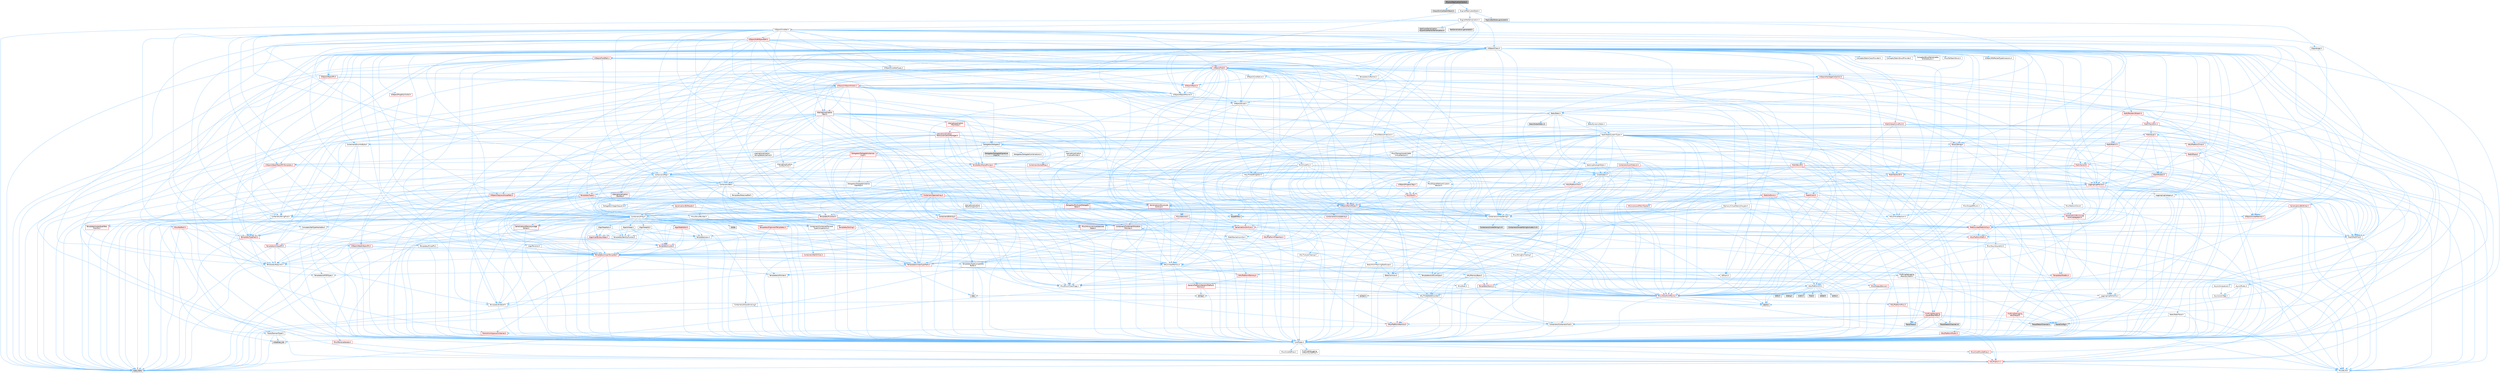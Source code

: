 digraph "PhysicsReplicationCache.h"
{
 // INTERACTIVE_SVG=YES
 // LATEX_PDF_SIZE
  bgcolor="transparent";
  edge [fontname=Helvetica,fontsize=10,labelfontname=Helvetica,labelfontsize=10];
  node [fontname=Helvetica,fontsize=10,shape=box,height=0.2,width=0.4];
  Node1 [id="Node000001",label="PhysicsReplicationCache.h",height=0.2,width=0.4,color="gray40", fillcolor="grey60", style="filled", fontcolor="black",tooltip=" "];
  Node1 -> Node2 [id="edge1_Node000001_Node000002",color="steelblue1",style="solid",tooltip=" "];
  Node2 [id="Node000002",label="Chaos/SimCallbackObject.h",height=0.2,width=0.4,color="grey60", fillcolor="#E0E0E0", style="filled",tooltip=" "];
  Node1 -> Node3 [id="edge2_Node000001_Node000003",color="steelblue1",style="solid",tooltip=" "];
  Node3 [id="Node000003",label="Engine/ReplicatedState.h",height=0.2,width=0.4,color="grey40", fillcolor="white", style="filled",URL="$db/d1d/ReplicatedState_8h.html",tooltip=" "];
  Node3 -> Node4 [id="edge3_Node000003_Node000004",color="steelblue1",style="solid",tooltip=" "];
  Node4 [id="Node000004",label="UObject/ObjectMacros.h",height=0.2,width=0.4,color="grey40", fillcolor="white", style="filled",URL="$d8/d8d/ObjectMacros_8h.html",tooltip=" "];
  Node4 -> Node5 [id="edge4_Node000004_Node000005",color="steelblue1",style="solid",tooltip=" "];
  Node5 [id="Node000005",label="Misc/EnumClassFlags.h",height=0.2,width=0.4,color="grey40", fillcolor="white", style="filled",URL="$d8/de7/EnumClassFlags_8h.html",tooltip=" "];
  Node4 -> Node6 [id="edge5_Node000004_Node000006",color="steelblue1",style="solid",tooltip=" "];
  Node6 [id="Node000006",label="UObject/Script.h",height=0.2,width=0.4,color="grey40", fillcolor="white", style="filled",URL="$de/dc6/Script_8h.html",tooltip=" "];
  Node6 -> Node7 [id="edge6_Node000006_Node000007",color="steelblue1",style="solid",tooltip=" "];
  Node7 [id="Node000007",label="Delegates/Delegate.h",height=0.2,width=0.4,color="grey40", fillcolor="white", style="filled",URL="$d4/d80/Delegate_8h.html",tooltip=" "];
  Node7 -> Node8 [id="edge7_Node000007_Node000008",color="steelblue1",style="solid",tooltip=" "];
  Node8 [id="Node000008",label="CoreTypes.h",height=0.2,width=0.4,color="grey40", fillcolor="white", style="filled",URL="$dc/dec/CoreTypes_8h.html",tooltip=" "];
  Node8 -> Node9 [id="edge8_Node000008_Node000009",color="steelblue1",style="solid",tooltip=" "];
  Node9 [id="Node000009",label="HAL/Platform.h",height=0.2,width=0.4,color="red", fillcolor="#FFF0F0", style="filled",URL="$d9/dd0/Platform_8h.html",tooltip=" "];
  Node9 -> Node10 [id="edge9_Node000009_Node000010",color="steelblue1",style="solid",tooltip=" "];
  Node10 [id="Node000010",label="Misc/Build.h",height=0.2,width=0.4,color="grey40", fillcolor="white", style="filled",URL="$d3/dbb/Build_8h.html",tooltip=" "];
  Node9 -> Node12 [id="edge10_Node000009_Node000012",color="steelblue1",style="solid",tooltip=" "];
  Node12 [id="Node000012",label="type_traits",height=0.2,width=0.4,color="grey60", fillcolor="#E0E0E0", style="filled",tooltip=" "];
  Node8 -> Node19 [id="edge11_Node000008_Node000019",color="steelblue1",style="solid",tooltip=" "];
  Node19 [id="Node000019",label="ProfilingDebugging\l/UMemoryDefines.h",height=0.2,width=0.4,color="grey40", fillcolor="white", style="filled",URL="$d2/da2/UMemoryDefines_8h.html",tooltip=" "];
  Node8 -> Node20 [id="edge12_Node000008_Node000020",color="steelblue1",style="solid",tooltip=" "];
  Node20 [id="Node000020",label="Misc/CoreMiscDefines.h",height=0.2,width=0.4,color="red", fillcolor="#FFF0F0", style="filled",URL="$da/d38/CoreMiscDefines_8h.html",tooltip=" "];
  Node20 -> Node9 [id="edge13_Node000020_Node000009",color="steelblue1",style="solid",tooltip=" "];
  Node8 -> Node21 [id="edge14_Node000008_Node000021",color="steelblue1",style="solid",tooltip=" "];
  Node21 [id="Node000021",label="Misc/CoreDefines.h",height=0.2,width=0.4,color="grey40", fillcolor="white", style="filled",URL="$d3/dd2/CoreDefines_8h.html",tooltip=" "];
  Node7 -> Node22 [id="edge15_Node000007_Node000022",color="steelblue1",style="solid",tooltip=" "];
  Node22 [id="Node000022",label="Misc/AssertionMacros.h",height=0.2,width=0.4,color="red", fillcolor="#FFF0F0", style="filled",URL="$d0/dfa/AssertionMacros_8h.html",tooltip=" "];
  Node22 -> Node8 [id="edge16_Node000022_Node000008",color="steelblue1",style="solid",tooltip=" "];
  Node22 -> Node9 [id="edge17_Node000022_Node000009",color="steelblue1",style="solid",tooltip=" "];
  Node22 -> Node23 [id="edge18_Node000022_Node000023",color="steelblue1",style="solid",tooltip=" "];
  Node23 [id="Node000023",label="HAL/PlatformMisc.h",height=0.2,width=0.4,color="red", fillcolor="#FFF0F0", style="filled",URL="$d0/df5/PlatformMisc_8h.html",tooltip=" "];
  Node23 -> Node8 [id="edge19_Node000023_Node000008",color="steelblue1",style="solid",tooltip=" "];
  Node23 -> Node50 [id="edge20_Node000023_Node000050",color="steelblue1",style="solid",tooltip=" "];
  Node50 [id="Node000050",label="ProfilingDebugging\l/CpuProfilerTrace.h",height=0.2,width=0.4,color="red", fillcolor="#FFF0F0", style="filled",URL="$da/dcb/CpuProfilerTrace_8h.html",tooltip=" "];
  Node50 -> Node8 [id="edge21_Node000050_Node000008",color="steelblue1",style="solid",tooltip=" "];
  Node50 -> Node31 [id="edge22_Node000050_Node000031",color="steelblue1",style="solid",tooltip=" "];
  Node31 [id="Node000031",label="Containers/ContainersFwd.h",height=0.2,width=0.4,color="grey40", fillcolor="white", style="filled",URL="$d4/d0a/ContainersFwd_8h.html",tooltip=" "];
  Node31 -> Node9 [id="edge23_Node000031_Node000009",color="steelblue1",style="solid",tooltip=" "];
  Node31 -> Node8 [id="edge24_Node000031_Node000008",color="steelblue1",style="solid",tooltip=" "];
  Node31 -> Node28 [id="edge25_Node000031_Node000028",color="steelblue1",style="solid",tooltip=" "];
  Node28 [id="Node000028",label="Traits/IsContiguousContainer.h",height=0.2,width=0.4,color="red", fillcolor="#FFF0F0", style="filled",URL="$d5/d3c/IsContiguousContainer_8h.html",tooltip=" "];
  Node28 -> Node8 [id="edge26_Node000028_Node000008",color="steelblue1",style="solid",tooltip=" "];
  Node28 -> Node27 [id="edge27_Node000028_Node000027",color="steelblue1",style="solid",tooltip=" "];
  Node27 [id="Node000027",label="initializer_list",height=0.2,width=0.4,color="grey60", fillcolor="#E0E0E0", style="filled",tooltip=" "];
  Node50 -> Node51 [id="edge28_Node000050_Node000051",color="steelblue1",style="solid",tooltip=" "];
  Node51 [id="Node000051",label="HAL/PlatformAtomics.h",height=0.2,width=0.4,color="red", fillcolor="#FFF0F0", style="filled",URL="$d3/d36/PlatformAtomics_8h.html",tooltip=" "];
  Node51 -> Node8 [id="edge29_Node000051_Node000008",color="steelblue1",style="solid",tooltip=" "];
  Node50 -> Node10 [id="edge30_Node000050_Node000010",color="steelblue1",style="solid",tooltip=" "];
  Node50 -> Node54 [id="edge31_Node000050_Node000054",color="steelblue1",style="solid",tooltip=" "];
  Node54 [id="Node000054",label="Trace/Config.h",height=0.2,width=0.4,color="grey60", fillcolor="#E0E0E0", style="filled",tooltip=" "];
  Node50 -> Node55 [id="edge32_Node000050_Node000055",color="steelblue1",style="solid",tooltip=" "];
  Node55 [id="Node000055",label="Trace/Detail/Channel.h",height=0.2,width=0.4,color="grey60", fillcolor="#E0E0E0", style="filled",tooltip=" "];
  Node50 -> Node56 [id="edge33_Node000050_Node000056",color="steelblue1",style="solid",tooltip=" "];
  Node56 [id="Node000056",label="Trace/Detail/Channel.inl",height=0.2,width=0.4,color="grey60", fillcolor="#E0E0E0", style="filled",tooltip=" "];
  Node50 -> Node57 [id="edge34_Node000050_Node000057",color="steelblue1",style="solid",tooltip=" "];
  Node57 [id="Node000057",label="Trace/Trace.h",height=0.2,width=0.4,color="grey60", fillcolor="#E0E0E0", style="filled",tooltip=" "];
  Node22 -> Node58 [id="edge35_Node000022_Node000058",color="steelblue1",style="solid",tooltip=" "];
  Node58 [id="Node000058",label="Templates/EnableIf.h",height=0.2,width=0.4,color="grey40", fillcolor="white", style="filled",URL="$d7/d60/EnableIf_8h.html",tooltip=" "];
  Node58 -> Node8 [id="edge36_Node000058_Node000008",color="steelblue1",style="solid",tooltip=" "];
  Node22 -> Node71 [id="edge37_Node000022_Node000071",color="steelblue1",style="solid",tooltip=" "];
  Node71 [id="Node000071",label="atomic",height=0.2,width=0.4,color="grey60", fillcolor="#E0E0E0", style="filled",tooltip=" "];
  Node7 -> Node72 [id="edge38_Node000007_Node000072",color="steelblue1",style="solid",tooltip=" "];
  Node72 [id="Node000072",label="UObject/NameTypes.h",height=0.2,width=0.4,color="red", fillcolor="#FFF0F0", style="filled",URL="$d6/d35/NameTypes_8h.html",tooltip=" "];
  Node72 -> Node8 [id="edge39_Node000072_Node000008",color="steelblue1",style="solid",tooltip=" "];
  Node72 -> Node22 [id="edge40_Node000072_Node000022",color="steelblue1",style="solid",tooltip=" "];
  Node72 -> Node73 [id="edge41_Node000072_Node000073",color="steelblue1",style="solid",tooltip=" "];
  Node73 [id="Node000073",label="HAL/UnrealMemory.h",height=0.2,width=0.4,color="grey40", fillcolor="white", style="filled",URL="$d9/d96/UnrealMemory_8h.html",tooltip=" "];
  Node73 -> Node8 [id="edge42_Node000073_Node000008",color="steelblue1",style="solid",tooltip=" "];
  Node73 -> Node74 [id="edge43_Node000073_Node000074",color="steelblue1",style="solid",tooltip=" "];
  Node74 [id="Node000074",label="GenericPlatform/GenericPlatform\lMemory.h",height=0.2,width=0.4,color="red", fillcolor="#FFF0F0", style="filled",URL="$dd/d22/GenericPlatformMemory_8h.html",tooltip=" "];
  Node74 -> Node8 [id="edge44_Node000074_Node000008",color="steelblue1",style="solid",tooltip=" "];
  Node74 -> Node44 [id="edge45_Node000074_Node000044",color="steelblue1",style="solid",tooltip=" "];
  Node44 [id="Node000044",label="string.h",height=0.2,width=0.4,color="grey60", fillcolor="#E0E0E0", style="filled",tooltip=" "];
  Node74 -> Node37 [id="edge46_Node000074_Node000037",color="steelblue1",style="solid",tooltip=" "];
  Node37 [id="Node000037",label="wchar.h",height=0.2,width=0.4,color="grey60", fillcolor="#E0E0E0", style="filled",tooltip=" "];
  Node73 -> Node77 [id="edge47_Node000073_Node000077",color="steelblue1",style="solid",tooltip=" "];
  Node77 [id="Node000077",label="HAL/MemoryBase.h",height=0.2,width=0.4,color="grey40", fillcolor="white", style="filled",URL="$d6/d9f/MemoryBase_8h.html",tooltip=" "];
  Node77 -> Node8 [id="edge48_Node000077_Node000008",color="steelblue1",style="solid",tooltip=" "];
  Node77 -> Node51 [id="edge49_Node000077_Node000051",color="steelblue1",style="solid",tooltip=" "];
  Node77 -> Node35 [id="edge50_Node000077_Node000035",color="steelblue1",style="solid",tooltip=" "];
  Node35 [id="Node000035",label="HAL/PlatformCrt.h",height=0.2,width=0.4,color="grey40", fillcolor="white", style="filled",URL="$d8/d75/PlatformCrt_8h.html",tooltip=" "];
  Node35 -> Node36 [id="edge51_Node000035_Node000036",color="steelblue1",style="solid",tooltip=" "];
  Node36 [id="Node000036",label="new",height=0.2,width=0.4,color="grey60", fillcolor="#E0E0E0", style="filled",tooltip=" "];
  Node35 -> Node37 [id="edge52_Node000035_Node000037",color="steelblue1",style="solid",tooltip=" "];
  Node35 -> Node38 [id="edge53_Node000035_Node000038",color="steelblue1",style="solid",tooltip=" "];
  Node38 [id="Node000038",label="stddef.h",height=0.2,width=0.4,color="grey60", fillcolor="#E0E0E0", style="filled",tooltip=" "];
  Node35 -> Node39 [id="edge54_Node000035_Node000039",color="steelblue1",style="solid",tooltip=" "];
  Node39 [id="Node000039",label="stdlib.h",height=0.2,width=0.4,color="grey60", fillcolor="#E0E0E0", style="filled",tooltip=" "];
  Node35 -> Node40 [id="edge55_Node000035_Node000040",color="steelblue1",style="solid",tooltip=" "];
  Node40 [id="Node000040",label="stdio.h",height=0.2,width=0.4,color="grey60", fillcolor="#E0E0E0", style="filled",tooltip=" "];
  Node35 -> Node41 [id="edge56_Node000035_Node000041",color="steelblue1",style="solid",tooltip=" "];
  Node41 [id="Node000041",label="stdarg.h",height=0.2,width=0.4,color="grey60", fillcolor="#E0E0E0", style="filled",tooltip=" "];
  Node35 -> Node42 [id="edge57_Node000035_Node000042",color="steelblue1",style="solid",tooltip=" "];
  Node42 [id="Node000042",label="math.h",height=0.2,width=0.4,color="grey60", fillcolor="#E0E0E0", style="filled",tooltip=" "];
  Node35 -> Node43 [id="edge58_Node000035_Node000043",color="steelblue1",style="solid",tooltip=" "];
  Node43 [id="Node000043",label="float.h",height=0.2,width=0.4,color="grey60", fillcolor="#E0E0E0", style="filled",tooltip=" "];
  Node35 -> Node44 [id="edge59_Node000035_Node000044",color="steelblue1",style="solid",tooltip=" "];
  Node77 -> Node78 [id="edge60_Node000077_Node000078",color="steelblue1",style="solid",tooltip=" "];
  Node78 [id="Node000078",label="Misc/Exec.h",height=0.2,width=0.4,color="grey40", fillcolor="white", style="filled",URL="$de/ddb/Exec_8h.html",tooltip=" "];
  Node78 -> Node8 [id="edge61_Node000078_Node000008",color="steelblue1",style="solid",tooltip=" "];
  Node78 -> Node22 [id="edge62_Node000078_Node000022",color="steelblue1",style="solid",tooltip=" "];
  Node77 -> Node79 [id="edge63_Node000077_Node000079",color="steelblue1",style="solid",tooltip=" "];
  Node79 [id="Node000079",label="Misc/OutputDevice.h",height=0.2,width=0.4,color="red", fillcolor="#FFF0F0", style="filled",URL="$d7/d32/OutputDevice_8h.html",tooltip=" "];
  Node79 -> Node8 [id="edge64_Node000079_Node000008",color="steelblue1",style="solid",tooltip=" "];
  Node79 -> Node80 [id="edge65_Node000079_Node000080",color="steelblue1",style="solid",tooltip=" "];
  Node80 [id="Node000080",label="Logging/LogVerbosity.h",height=0.2,width=0.4,color="grey40", fillcolor="white", style="filled",URL="$d2/d8f/LogVerbosity_8h.html",tooltip=" "];
  Node80 -> Node8 [id="edge66_Node000080_Node000008",color="steelblue1",style="solid",tooltip=" "];
  Node77 -> Node81 [id="edge67_Node000077_Node000081",color="steelblue1",style="solid",tooltip=" "];
  Node81 [id="Node000081",label="Templates/Atomic.h",height=0.2,width=0.4,color="red", fillcolor="#FFF0F0", style="filled",URL="$d3/d91/Atomic_8h.html",tooltip=" "];
  Node81 -> Node82 [id="edge68_Node000081_Node000082",color="steelblue1",style="solid",tooltip=" "];
  Node82 [id="Node000082",label="HAL/ThreadSafeCounter.h",height=0.2,width=0.4,color="grey40", fillcolor="white", style="filled",URL="$dc/dc9/ThreadSafeCounter_8h.html",tooltip=" "];
  Node82 -> Node8 [id="edge69_Node000082_Node000008",color="steelblue1",style="solid",tooltip=" "];
  Node82 -> Node51 [id="edge70_Node000082_Node000051",color="steelblue1",style="solid",tooltip=" "];
  Node81 -> Node71 [id="edge71_Node000081_Node000071",color="steelblue1",style="solid",tooltip=" "];
  Node73 -> Node90 [id="edge72_Node000073_Node000090",color="steelblue1",style="solid",tooltip=" "];
  Node90 [id="Node000090",label="HAL/PlatformMemory.h",height=0.2,width=0.4,color="red", fillcolor="#FFF0F0", style="filled",URL="$de/d68/PlatformMemory_8h.html",tooltip=" "];
  Node90 -> Node8 [id="edge73_Node000090_Node000008",color="steelblue1",style="solid",tooltip=" "];
  Node90 -> Node74 [id="edge74_Node000090_Node000074",color="steelblue1",style="solid",tooltip=" "];
  Node73 -> Node92 [id="edge75_Node000073_Node000092",color="steelblue1",style="solid",tooltip=" "];
  Node92 [id="Node000092",label="ProfilingDebugging\l/MemoryTrace.h",height=0.2,width=0.4,color="grey40", fillcolor="white", style="filled",URL="$da/dd7/MemoryTrace_8h.html",tooltip=" "];
  Node92 -> Node9 [id="edge76_Node000092_Node000009",color="steelblue1",style="solid",tooltip=" "];
  Node92 -> Node5 [id="edge77_Node000092_Node000005",color="steelblue1",style="solid",tooltip=" "];
  Node92 -> Node54 [id="edge78_Node000092_Node000054",color="steelblue1",style="solid",tooltip=" "];
  Node92 -> Node57 [id="edge79_Node000092_Node000057",color="steelblue1",style="solid",tooltip=" "];
  Node73 -> Node93 [id="edge80_Node000073_Node000093",color="steelblue1",style="solid",tooltip=" "];
  Node93 [id="Node000093",label="Templates/IsPointer.h",height=0.2,width=0.4,color="grey40", fillcolor="white", style="filled",URL="$d7/d05/IsPointer_8h.html",tooltip=" "];
  Node93 -> Node8 [id="edge81_Node000093_Node000008",color="steelblue1",style="solid",tooltip=" "];
  Node72 -> Node94 [id="edge82_Node000072_Node000094",color="steelblue1",style="solid",tooltip=" "];
  Node94 [id="Node000094",label="Templates/UnrealTypeTraits.h",height=0.2,width=0.4,color="red", fillcolor="#FFF0F0", style="filled",URL="$d2/d2d/UnrealTypeTraits_8h.html",tooltip=" "];
  Node94 -> Node8 [id="edge83_Node000094_Node000008",color="steelblue1",style="solid",tooltip=" "];
  Node94 -> Node93 [id="edge84_Node000094_Node000093",color="steelblue1",style="solid",tooltip=" "];
  Node94 -> Node22 [id="edge85_Node000094_Node000022",color="steelblue1",style="solid",tooltip=" "];
  Node94 -> Node58 [id="edge86_Node000094_Node000058",color="steelblue1",style="solid",tooltip=" "];
  Node94 -> Node61 [id="edge87_Node000094_Node000061",color="steelblue1",style="solid",tooltip=" "];
  Node61 [id="Node000061",label="IsEnum.h",height=0.2,width=0.4,color="grey40", fillcolor="white", style="filled",URL="$d4/de5/IsEnum_8h.html",tooltip=" "];
  Node94 -> Node96 [id="edge88_Node000094_Node000096",color="steelblue1",style="solid",tooltip=" "];
  Node96 [id="Node000096",label="Templates/Models.h",height=0.2,width=0.4,color="red", fillcolor="#FFF0F0", style="filled",URL="$d3/d0c/Models_8h.html",tooltip=" "];
  Node94 -> Node97 [id="edge89_Node000094_Node000097",color="steelblue1",style="solid",tooltip=" "];
  Node97 [id="Node000097",label="Templates/IsPODType.h",height=0.2,width=0.4,color="grey40", fillcolor="white", style="filled",URL="$d7/db1/IsPODType_8h.html",tooltip=" "];
  Node97 -> Node8 [id="edge90_Node000097_Node000008",color="steelblue1",style="solid",tooltip=" "];
  Node94 -> Node98 [id="edge91_Node000094_Node000098",color="steelblue1",style="solid",tooltip=" "];
  Node98 [id="Node000098",label="Templates/IsUECoreType.h",height=0.2,width=0.4,color="grey40", fillcolor="white", style="filled",URL="$d1/db8/IsUECoreType_8h.html",tooltip=" "];
  Node98 -> Node8 [id="edge92_Node000098_Node000008",color="steelblue1",style="solid",tooltip=" "];
  Node98 -> Node12 [id="edge93_Node000098_Node000012",color="steelblue1",style="solid",tooltip=" "];
  Node72 -> Node99 [id="edge94_Node000072_Node000099",color="steelblue1",style="solid",tooltip=" "];
  Node99 [id="Node000099",label="Templates/UnrealTemplate.h",height=0.2,width=0.4,color="red", fillcolor="#FFF0F0", style="filled",URL="$d4/d24/UnrealTemplate_8h.html",tooltip=" "];
  Node99 -> Node8 [id="edge95_Node000099_Node000008",color="steelblue1",style="solid",tooltip=" "];
  Node99 -> Node93 [id="edge96_Node000099_Node000093",color="steelblue1",style="solid",tooltip=" "];
  Node99 -> Node73 [id="edge97_Node000099_Node000073",color="steelblue1",style="solid",tooltip=" "];
  Node99 -> Node94 [id="edge98_Node000099_Node000094",color="steelblue1",style="solid",tooltip=" "];
  Node99 -> Node66 [id="edge99_Node000099_Node000066",color="steelblue1",style="solid",tooltip=" "];
  Node66 [id="Node000066",label="Templates/Requires.h",height=0.2,width=0.4,color="grey40", fillcolor="white", style="filled",URL="$dc/d96/Requires_8h.html",tooltip=" "];
  Node66 -> Node58 [id="edge100_Node000066_Node000058",color="steelblue1",style="solid",tooltip=" "];
  Node66 -> Node12 [id="edge101_Node000066_Node000012",color="steelblue1",style="solid",tooltip=" "];
  Node99 -> Node103 [id="edge102_Node000099_Node000103",color="steelblue1",style="solid",tooltip=" "];
  Node103 [id="Node000103",label="Templates/TypeCompatible\lBytes.h",height=0.2,width=0.4,color="grey40", fillcolor="white", style="filled",URL="$df/d0a/TypeCompatibleBytes_8h.html",tooltip=" "];
  Node103 -> Node8 [id="edge103_Node000103_Node000008",color="steelblue1",style="solid",tooltip=" "];
  Node103 -> Node44 [id="edge104_Node000103_Node000044",color="steelblue1",style="solid",tooltip=" "];
  Node103 -> Node36 [id="edge105_Node000103_Node000036",color="steelblue1",style="solid",tooltip=" "];
  Node103 -> Node12 [id="edge106_Node000103_Node000012",color="steelblue1",style="solid",tooltip=" "];
  Node99 -> Node28 [id="edge107_Node000099_Node000028",color="steelblue1",style="solid",tooltip=" "];
  Node99 -> Node12 [id="edge108_Node000099_Node000012",color="steelblue1",style="solid",tooltip=" "];
  Node72 -> Node105 [id="edge109_Node000072_Node000105",color="steelblue1",style="solid",tooltip=" "];
  Node105 [id="Node000105",label="Containers/UnrealString.h",height=0.2,width=0.4,color="grey40", fillcolor="white", style="filled",URL="$d5/dba/UnrealString_8h.html",tooltip=" "];
  Node105 -> Node106 [id="edge110_Node000105_Node000106",color="steelblue1",style="solid",tooltip=" "];
  Node106 [id="Node000106",label="Containers/UnrealStringIncludes.h.inl",height=0.2,width=0.4,color="grey60", fillcolor="#E0E0E0", style="filled",tooltip=" "];
  Node105 -> Node107 [id="edge111_Node000105_Node000107",color="steelblue1",style="solid",tooltip=" "];
  Node107 [id="Node000107",label="Containers/UnrealString.h.inl",height=0.2,width=0.4,color="grey60", fillcolor="#E0E0E0", style="filled",tooltip=" "];
  Node105 -> Node108 [id="edge112_Node000105_Node000108",color="steelblue1",style="solid",tooltip=" "];
  Node108 [id="Node000108",label="Misc/StringFormatArg.h",height=0.2,width=0.4,color="grey40", fillcolor="white", style="filled",URL="$d2/d16/StringFormatArg_8h.html",tooltip=" "];
  Node108 -> Node31 [id="edge113_Node000108_Node000031",color="steelblue1",style="solid",tooltip=" "];
  Node72 -> Node109 [id="edge114_Node000072_Node000109",color="steelblue1",style="solid",tooltip=" "];
  Node109 [id="Node000109",label="HAL/CriticalSection.h",height=0.2,width=0.4,color="grey40", fillcolor="white", style="filled",URL="$d6/d90/CriticalSection_8h.html",tooltip=" "];
  Node109 -> Node110 [id="edge115_Node000109_Node000110",color="steelblue1",style="solid",tooltip=" "];
  Node110 [id="Node000110",label="HAL/PlatformMutex.h",height=0.2,width=0.4,color="red", fillcolor="#FFF0F0", style="filled",URL="$d9/d0b/PlatformMutex_8h.html",tooltip=" "];
  Node110 -> Node8 [id="edge116_Node000110_Node000008",color="steelblue1",style="solid",tooltip=" "];
  Node72 -> Node25 [id="edge117_Node000072_Node000025",color="steelblue1",style="solid",tooltip=" "];
  Node25 [id="Node000025",label="Containers/StringFwd.h",height=0.2,width=0.4,color="grey40", fillcolor="white", style="filled",URL="$df/d37/StringFwd_8h.html",tooltip=" "];
  Node25 -> Node8 [id="edge118_Node000025_Node000008",color="steelblue1",style="solid",tooltip=" "];
  Node25 -> Node26 [id="edge119_Node000025_Node000026",color="steelblue1",style="solid",tooltip=" "];
  Node26 [id="Node000026",label="Traits/ElementType.h",height=0.2,width=0.4,color="grey40", fillcolor="white", style="filled",URL="$d5/d4f/ElementType_8h.html",tooltip=" "];
  Node26 -> Node9 [id="edge120_Node000026_Node000009",color="steelblue1",style="solid",tooltip=" "];
  Node26 -> Node27 [id="edge121_Node000026_Node000027",color="steelblue1",style="solid",tooltip=" "];
  Node26 -> Node12 [id="edge122_Node000026_Node000012",color="steelblue1",style="solid",tooltip=" "];
  Node25 -> Node28 [id="edge123_Node000025_Node000028",color="steelblue1",style="solid",tooltip=" "];
  Node72 -> Node177 [id="edge124_Node000072_Node000177",color="steelblue1",style="solid",tooltip=" "];
  Node177 [id="Node000177",label="UObject/UnrealNames.h",height=0.2,width=0.4,color="red", fillcolor="#FFF0F0", style="filled",URL="$d8/db1/UnrealNames_8h.html",tooltip=" "];
  Node177 -> Node8 [id="edge125_Node000177_Node000008",color="steelblue1",style="solid",tooltip=" "];
  Node72 -> Node81 [id="edge126_Node000072_Node000081",color="steelblue1",style="solid",tooltip=" "];
  Node72 -> Node126 [id="edge127_Node000072_Node000126",color="steelblue1",style="solid",tooltip=" "];
  Node126 [id="Node000126",label="Misc/IntrusiveUnsetOptional\lState.h",height=0.2,width=0.4,color="red", fillcolor="#FFF0F0", style="filled",URL="$d2/d0a/IntrusiveUnsetOptionalState_8h.html",tooltip=" "];
  Node72 -> Node57 [id="edge128_Node000072_Node000057",color="steelblue1",style="solid",tooltip=" "];
  Node7 -> Node185 [id="edge129_Node000007_Node000185",color="steelblue1",style="solid",tooltip=" "];
  Node185 [id="Node000185",label="Templates/SharedPointer.h",height=0.2,width=0.4,color="red", fillcolor="#FFF0F0", style="filled",URL="$d2/d17/SharedPointer_8h.html",tooltip=" "];
  Node185 -> Node8 [id="edge130_Node000185_Node000008",color="steelblue1",style="solid",tooltip=" "];
  Node185 -> Node126 [id="edge131_Node000185_Node000126",color="steelblue1",style="solid",tooltip=" "];
  Node185 -> Node22 [id="edge132_Node000185_Node000022",color="steelblue1",style="solid",tooltip=" "];
  Node185 -> Node73 [id="edge133_Node000185_Node000073",color="steelblue1",style="solid",tooltip=" "];
  Node185 -> Node125 [id="edge134_Node000185_Node000125",color="steelblue1",style="solid",tooltip=" "];
  Node125 [id="Node000125",label="Containers/Array.h",height=0.2,width=0.4,color="grey40", fillcolor="white", style="filled",URL="$df/dd0/Array_8h.html",tooltip=" "];
  Node125 -> Node8 [id="edge135_Node000125_Node000008",color="steelblue1",style="solid",tooltip=" "];
  Node125 -> Node22 [id="edge136_Node000125_Node000022",color="steelblue1",style="solid",tooltip=" "];
  Node125 -> Node126 [id="edge137_Node000125_Node000126",color="steelblue1",style="solid",tooltip=" "];
  Node125 -> Node128 [id="edge138_Node000125_Node000128",color="steelblue1",style="solid",tooltip=" "];
  Node128 [id="Node000128",label="Misc/ReverseIterate.h",height=0.2,width=0.4,color="red", fillcolor="#FFF0F0", style="filled",URL="$db/de3/ReverseIterate_8h.html",tooltip=" "];
  Node128 -> Node9 [id="edge139_Node000128_Node000009",color="steelblue1",style="solid",tooltip=" "];
  Node125 -> Node73 [id="edge140_Node000125_Node000073",color="steelblue1",style="solid",tooltip=" "];
  Node125 -> Node94 [id="edge141_Node000125_Node000094",color="steelblue1",style="solid",tooltip=" "];
  Node125 -> Node99 [id="edge142_Node000125_Node000099",color="steelblue1",style="solid",tooltip=" "];
  Node125 -> Node130 [id="edge143_Node000125_Node000130",color="steelblue1",style="solid",tooltip=" "];
  Node130 [id="Node000130",label="Containers/AllowShrinking.h",height=0.2,width=0.4,color="grey40", fillcolor="white", style="filled",URL="$d7/d1a/AllowShrinking_8h.html",tooltip=" "];
  Node130 -> Node8 [id="edge144_Node000130_Node000008",color="steelblue1",style="solid",tooltip=" "];
  Node125 -> Node113 [id="edge145_Node000125_Node000113",color="steelblue1",style="solid",tooltip=" "];
  Node113 [id="Node000113",label="Containers/ContainerAllocation\lPolicies.h",height=0.2,width=0.4,color="red", fillcolor="#FFF0F0", style="filled",URL="$d7/dff/ContainerAllocationPolicies_8h.html",tooltip=" "];
  Node113 -> Node8 [id="edge146_Node000113_Node000008",color="steelblue1",style="solid",tooltip=" "];
  Node113 -> Node113 [id="edge147_Node000113_Node000113",color="steelblue1",style="solid",tooltip=" "];
  Node113 -> Node115 [id="edge148_Node000113_Node000115",color="steelblue1",style="solid",tooltip=" "];
  Node115 [id="Node000115",label="HAL/PlatformMath.h",height=0.2,width=0.4,color="red", fillcolor="#FFF0F0", style="filled",URL="$dc/d53/PlatformMath_8h.html",tooltip=" "];
  Node115 -> Node8 [id="edge149_Node000115_Node000008",color="steelblue1",style="solid",tooltip=" "];
  Node113 -> Node73 [id="edge150_Node000113_Node000073",color="steelblue1",style="solid",tooltip=" "];
  Node113 -> Node45 [id="edge151_Node000113_Node000045",color="steelblue1",style="solid",tooltip=" "];
  Node45 [id="Node000045",label="Math/NumericLimits.h",height=0.2,width=0.4,color="grey40", fillcolor="white", style="filled",URL="$df/d1b/NumericLimits_8h.html",tooltip=" "];
  Node45 -> Node8 [id="edge152_Node000045_Node000008",color="steelblue1",style="solid",tooltip=" "];
  Node113 -> Node22 [id="edge153_Node000113_Node000022",color="steelblue1",style="solid",tooltip=" "];
  Node113 -> Node103 [id="edge154_Node000113_Node000103",color="steelblue1",style="solid",tooltip=" "];
  Node113 -> Node12 [id="edge155_Node000113_Node000012",color="steelblue1",style="solid",tooltip=" "];
  Node125 -> Node131 [id="edge156_Node000125_Node000131",color="steelblue1",style="solid",tooltip=" "];
  Node131 [id="Node000131",label="Containers/ContainerElement\lTypeCompatibility.h",height=0.2,width=0.4,color="grey40", fillcolor="white", style="filled",URL="$df/ddf/ContainerElementTypeCompatibility_8h.html",tooltip=" "];
  Node131 -> Node8 [id="edge157_Node000131_Node000008",color="steelblue1",style="solid",tooltip=" "];
  Node131 -> Node94 [id="edge158_Node000131_Node000094",color="steelblue1",style="solid",tooltip=" "];
  Node125 -> Node132 [id="edge159_Node000125_Node000132",color="steelblue1",style="solid",tooltip=" "];
  Node132 [id="Node000132",label="Serialization/Archive.h",height=0.2,width=0.4,color="red", fillcolor="#FFF0F0", style="filled",URL="$d7/d3b/Archive_8h.html",tooltip=" "];
  Node132 -> Node8 [id="edge160_Node000132_Node000008",color="steelblue1",style="solid",tooltip=" "];
  Node132 -> Node133 [id="edge161_Node000132_Node000133",color="steelblue1",style="solid",tooltip=" "];
  Node133 [id="Node000133",label="HAL/PlatformProperties.h",height=0.2,width=0.4,color="red", fillcolor="#FFF0F0", style="filled",URL="$d9/db0/PlatformProperties_8h.html",tooltip=" "];
  Node133 -> Node8 [id="edge162_Node000133_Node000008",color="steelblue1",style="solid",tooltip=" "];
  Node132 -> Node32 [id="edge163_Node000132_Node000032",color="steelblue1",style="solid",tooltip=" "];
  Node32 [id="Node000032",label="Math/MathFwd.h",height=0.2,width=0.4,color="grey40", fillcolor="white", style="filled",URL="$d2/d10/MathFwd_8h.html",tooltip=" "];
  Node32 -> Node9 [id="edge164_Node000032_Node000009",color="steelblue1",style="solid",tooltip=" "];
  Node132 -> Node22 [id="edge165_Node000132_Node000022",color="steelblue1",style="solid",tooltip=" "];
  Node132 -> Node10 [id="edge166_Node000132_Node000010",color="steelblue1",style="solid",tooltip=" "];
  Node132 -> Node58 [id="edge167_Node000132_Node000058",color="steelblue1",style="solid",tooltip=" "];
  Node132 -> Node99 [id="edge168_Node000132_Node000099",color="steelblue1",style="solid",tooltip=" "];
  Node125 -> Node142 [id="edge169_Node000125_Node000142",color="steelblue1",style="solid",tooltip=" "];
  Node142 [id="Node000142",label="Serialization/MemoryImage\lWriter.h",height=0.2,width=0.4,color="red", fillcolor="#FFF0F0", style="filled",URL="$d0/d08/MemoryImageWriter_8h.html",tooltip=" "];
  Node142 -> Node8 [id="edge170_Node000142_Node000008",color="steelblue1",style="solid",tooltip=" "];
  Node125 -> Node156 [id="edge171_Node000125_Node000156",color="steelblue1",style="solid",tooltip=" "];
  Node156 [id="Node000156",label="Algo/Heapify.h",height=0.2,width=0.4,color="grey40", fillcolor="white", style="filled",URL="$d0/d2a/Heapify_8h.html",tooltip=" "];
  Node156 -> Node157 [id="edge172_Node000156_Node000157",color="steelblue1",style="solid",tooltip=" "];
  Node157 [id="Node000157",label="Algo/Impl/BinaryHeap.h",height=0.2,width=0.4,color="red", fillcolor="#FFF0F0", style="filled",URL="$d7/da3/Algo_2Impl_2BinaryHeap_8h.html",tooltip=" "];
  Node157 -> Node158 [id="edge173_Node000157_Node000158",color="steelblue1",style="solid",tooltip=" "];
  Node158 [id="Node000158",label="Templates/Invoke.h",height=0.2,width=0.4,color="red", fillcolor="#FFF0F0", style="filled",URL="$d7/deb/Invoke_8h.html",tooltip=" "];
  Node158 -> Node8 [id="edge174_Node000158_Node000008",color="steelblue1",style="solid",tooltip=" "];
  Node158 -> Node99 [id="edge175_Node000158_Node000099",color="steelblue1",style="solid",tooltip=" "];
  Node158 -> Node12 [id="edge176_Node000158_Node000012",color="steelblue1",style="solid",tooltip=" "];
  Node157 -> Node12 [id="edge177_Node000157_Node000012",color="steelblue1",style="solid",tooltip=" "];
  Node156 -> Node162 [id="edge178_Node000156_Node000162",color="steelblue1",style="solid",tooltip=" "];
  Node162 [id="Node000162",label="Templates/IdentityFunctor.h",height=0.2,width=0.4,color="grey40", fillcolor="white", style="filled",URL="$d7/d2e/IdentityFunctor_8h.html",tooltip=" "];
  Node162 -> Node9 [id="edge179_Node000162_Node000009",color="steelblue1",style="solid",tooltip=" "];
  Node156 -> Node158 [id="edge180_Node000156_Node000158",color="steelblue1",style="solid",tooltip=" "];
  Node156 -> Node163 [id="edge181_Node000156_Node000163",color="steelblue1",style="solid",tooltip=" "];
  Node163 [id="Node000163",label="Templates/Less.h",height=0.2,width=0.4,color="grey40", fillcolor="white", style="filled",URL="$de/dc8/Less_8h.html",tooltip=" "];
  Node163 -> Node8 [id="edge182_Node000163_Node000008",color="steelblue1",style="solid",tooltip=" "];
  Node163 -> Node99 [id="edge183_Node000163_Node000099",color="steelblue1",style="solid",tooltip=" "];
  Node156 -> Node99 [id="edge184_Node000156_Node000099",color="steelblue1",style="solid",tooltip=" "];
  Node125 -> Node164 [id="edge185_Node000125_Node000164",color="steelblue1",style="solid",tooltip=" "];
  Node164 [id="Node000164",label="Algo/HeapSort.h",height=0.2,width=0.4,color="grey40", fillcolor="white", style="filled",URL="$d3/d92/HeapSort_8h.html",tooltip=" "];
  Node164 -> Node157 [id="edge186_Node000164_Node000157",color="steelblue1",style="solid",tooltip=" "];
  Node164 -> Node162 [id="edge187_Node000164_Node000162",color="steelblue1",style="solid",tooltip=" "];
  Node164 -> Node163 [id="edge188_Node000164_Node000163",color="steelblue1",style="solid",tooltip=" "];
  Node164 -> Node99 [id="edge189_Node000164_Node000099",color="steelblue1",style="solid",tooltip=" "];
  Node125 -> Node165 [id="edge190_Node000125_Node000165",color="steelblue1",style="solid",tooltip=" "];
  Node165 [id="Node000165",label="Algo/IsHeap.h",height=0.2,width=0.4,color="grey40", fillcolor="white", style="filled",URL="$de/d32/IsHeap_8h.html",tooltip=" "];
  Node165 -> Node157 [id="edge191_Node000165_Node000157",color="steelblue1",style="solid",tooltip=" "];
  Node165 -> Node162 [id="edge192_Node000165_Node000162",color="steelblue1",style="solid",tooltip=" "];
  Node165 -> Node158 [id="edge193_Node000165_Node000158",color="steelblue1",style="solid",tooltip=" "];
  Node165 -> Node163 [id="edge194_Node000165_Node000163",color="steelblue1",style="solid",tooltip=" "];
  Node165 -> Node99 [id="edge195_Node000165_Node000099",color="steelblue1",style="solid",tooltip=" "];
  Node125 -> Node157 [id="edge196_Node000125_Node000157",color="steelblue1",style="solid",tooltip=" "];
  Node125 -> Node166 [id="edge197_Node000125_Node000166",color="steelblue1",style="solid",tooltip=" "];
  Node166 [id="Node000166",label="Algo/StableSort.h",height=0.2,width=0.4,color="red", fillcolor="#FFF0F0", style="filled",URL="$d7/d3c/StableSort_8h.html",tooltip=" "];
  Node166 -> Node162 [id="edge198_Node000166_Node000162",color="steelblue1",style="solid",tooltip=" "];
  Node166 -> Node158 [id="edge199_Node000166_Node000158",color="steelblue1",style="solid",tooltip=" "];
  Node166 -> Node163 [id="edge200_Node000166_Node000163",color="steelblue1",style="solid",tooltip=" "];
  Node166 -> Node99 [id="edge201_Node000166_Node000099",color="steelblue1",style="solid",tooltip=" "];
  Node125 -> Node169 [id="edge202_Node000125_Node000169",color="steelblue1",style="solid",tooltip=" "];
  Node169 [id="Node000169",label="Concepts/GetTypeHashable.h",height=0.2,width=0.4,color="grey40", fillcolor="white", style="filled",URL="$d3/da2/GetTypeHashable_8h.html",tooltip=" "];
  Node169 -> Node8 [id="edge203_Node000169_Node000008",color="steelblue1",style="solid",tooltip=" "];
  Node169 -> Node147 [id="edge204_Node000169_Node000147",color="steelblue1",style="solid",tooltip=" "];
  Node147 [id="Node000147",label="Templates/TypeHash.h",height=0.2,width=0.4,color="red", fillcolor="#FFF0F0", style="filled",URL="$d1/d62/TypeHash_8h.html",tooltip=" "];
  Node147 -> Node8 [id="edge205_Node000147_Node000008",color="steelblue1",style="solid",tooltip=" "];
  Node147 -> Node66 [id="edge206_Node000147_Node000066",color="steelblue1",style="solid",tooltip=" "];
  Node147 -> Node12 [id="edge207_Node000147_Node000012",color="steelblue1",style="solid",tooltip=" "];
  Node125 -> Node162 [id="edge208_Node000125_Node000162",color="steelblue1",style="solid",tooltip=" "];
  Node125 -> Node158 [id="edge209_Node000125_Node000158",color="steelblue1",style="solid",tooltip=" "];
  Node125 -> Node163 [id="edge210_Node000125_Node000163",color="steelblue1",style="solid",tooltip=" "];
  Node125 -> Node170 [id="edge211_Node000125_Node000170",color="steelblue1",style="solid",tooltip=" "];
  Node170 [id="Node000170",label="Templates/LosesQualifiers\lFromTo.h",height=0.2,width=0.4,color="red", fillcolor="#FFF0F0", style="filled",URL="$d2/db3/LosesQualifiersFromTo_8h.html",tooltip=" "];
  Node170 -> Node12 [id="edge212_Node000170_Node000012",color="steelblue1",style="solid",tooltip=" "];
  Node125 -> Node66 [id="edge213_Node000125_Node000066",color="steelblue1",style="solid",tooltip=" "];
  Node125 -> Node171 [id="edge214_Node000125_Node000171",color="steelblue1",style="solid",tooltip=" "];
  Node171 [id="Node000171",label="Templates/Sorting.h",height=0.2,width=0.4,color="red", fillcolor="#FFF0F0", style="filled",URL="$d3/d9e/Sorting_8h.html",tooltip=" "];
  Node171 -> Node8 [id="edge215_Node000171_Node000008",color="steelblue1",style="solid",tooltip=" "];
  Node171 -> Node115 [id="edge216_Node000171_Node000115",color="steelblue1",style="solid",tooltip=" "];
  Node171 -> Node163 [id="edge217_Node000171_Node000163",color="steelblue1",style="solid",tooltip=" "];
  Node125 -> Node175 [id="edge218_Node000125_Node000175",color="steelblue1",style="solid",tooltip=" "];
  Node175 [id="Node000175",label="Templates/AlignmentTemplates.h",height=0.2,width=0.4,color="red", fillcolor="#FFF0F0", style="filled",URL="$dd/d32/AlignmentTemplates_8h.html",tooltip=" "];
  Node175 -> Node8 [id="edge219_Node000175_Node000008",color="steelblue1",style="solid",tooltip=" "];
  Node175 -> Node93 [id="edge220_Node000175_Node000093",color="steelblue1",style="solid",tooltip=" "];
  Node125 -> Node26 [id="edge221_Node000125_Node000026",color="steelblue1",style="solid",tooltip=" "];
  Node125 -> Node121 [id="edge222_Node000125_Node000121",color="steelblue1",style="solid",tooltip=" "];
  Node121 [id="Node000121",label="limits",height=0.2,width=0.4,color="grey60", fillcolor="#E0E0E0", style="filled",tooltip=" "];
  Node125 -> Node12 [id="edge223_Node000125_Node000012",color="steelblue1",style="solid",tooltip=" "];
  Node185 -> Node187 [id="edge224_Node000185_Node000187",color="steelblue1",style="solid",tooltip=" "];
  Node187 [id="Node000187",label="Containers/Map.h",height=0.2,width=0.4,color="grey40", fillcolor="white", style="filled",URL="$df/d79/Map_8h.html",tooltip=" "];
  Node187 -> Node8 [id="edge225_Node000187_Node000008",color="steelblue1",style="solid",tooltip=" "];
  Node187 -> Node188 [id="edge226_Node000187_Node000188",color="steelblue1",style="solid",tooltip=" "];
  Node188 [id="Node000188",label="Algo/Reverse.h",height=0.2,width=0.4,color="grey40", fillcolor="white", style="filled",URL="$d5/d93/Reverse_8h.html",tooltip=" "];
  Node188 -> Node8 [id="edge227_Node000188_Node000008",color="steelblue1",style="solid",tooltip=" "];
  Node188 -> Node99 [id="edge228_Node000188_Node000099",color="steelblue1",style="solid",tooltip=" "];
  Node187 -> Node131 [id="edge229_Node000187_Node000131",color="steelblue1",style="solid",tooltip=" "];
  Node187 -> Node189 [id="edge230_Node000187_Node000189",color="steelblue1",style="solid",tooltip=" "];
  Node189 [id="Node000189",label="Containers/Set.h",height=0.2,width=0.4,color="grey40", fillcolor="white", style="filled",URL="$d4/d45/Set_8h.html",tooltip=" "];
  Node189 -> Node113 [id="edge231_Node000189_Node000113",color="steelblue1",style="solid",tooltip=" "];
  Node189 -> Node131 [id="edge232_Node000189_Node000131",color="steelblue1",style="solid",tooltip=" "];
  Node189 -> Node190 [id="edge233_Node000189_Node000190",color="steelblue1",style="solid",tooltip=" "];
  Node190 [id="Node000190",label="Containers/SetUtilities.h",height=0.2,width=0.4,color="red", fillcolor="#FFF0F0", style="filled",URL="$dc/de5/SetUtilities_8h.html",tooltip=" "];
  Node190 -> Node8 [id="edge234_Node000190_Node000008",color="steelblue1",style="solid",tooltip=" "];
  Node190 -> Node94 [id="edge235_Node000190_Node000094",color="steelblue1",style="solid",tooltip=" "];
  Node189 -> Node191 [id="edge236_Node000189_Node000191",color="steelblue1",style="solid",tooltip=" "];
  Node191 [id="Node000191",label="Containers/SparseArray.h",height=0.2,width=0.4,color="red", fillcolor="#FFF0F0", style="filled",URL="$d5/dbf/SparseArray_8h.html",tooltip=" "];
  Node191 -> Node8 [id="edge237_Node000191_Node000008",color="steelblue1",style="solid",tooltip=" "];
  Node191 -> Node22 [id="edge238_Node000191_Node000022",color="steelblue1",style="solid",tooltip=" "];
  Node191 -> Node73 [id="edge239_Node000191_Node000073",color="steelblue1",style="solid",tooltip=" "];
  Node191 -> Node94 [id="edge240_Node000191_Node000094",color="steelblue1",style="solid",tooltip=" "];
  Node191 -> Node99 [id="edge241_Node000191_Node000099",color="steelblue1",style="solid",tooltip=" "];
  Node191 -> Node113 [id="edge242_Node000191_Node000113",color="steelblue1",style="solid",tooltip=" "];
  Node191 -> Node163 [id="edge243_Node000191_Node000163",color="steelblue1",style="solid",tooltip=" "];
  Node191 -> Node125 [id="edge244_Node000191_Node000125",color="steelblue1",style="solid",tooltip=" "];
  Node191 -> Node174 [id="edge245_Node000191_Node000174",color="steelblue1",style="solid",tooltip=" "];
  Node174 [id="Node000174",label="Math/UnrealMathUtility.h",height=0.2,width=0.4,color="red", fillcolor="#FFF0F0", style="filled",URL="$db/db8/UnrealMathUtility_8h.html",tooltip=" "];
  Node174 -> Node8 [id="edge246_Node000174_Node000008",color="steelblue1",style="solid",tooltip=" "];
  Node174 -> Node22 [id="edge247_Node000174_Node000022",color="steelblue1",style="solid",tooltip=" "];
  Node174 -> Node115 [id="edge248_Node000174_Node000115",color="steelblue1",style="solid",tooltip=" "];
  Node174 -> Node32 [id="edge249_Node000174_Node000032",color="steelblue1",style="solid",tooltip=" "];
  Node174 -> Node66 [id="edge250_Node000174_Node000066",color="steelblue1",style="solid",tooltip=" "];
  Node191 -> Node193 [id="edge251_Node000191_Node000193",color="steelblue1",style="solid",tooltip=" "];
  Node193 [id="Node000193",label="Containers/BitArray.h",height=0.2,width=0.4,color="red", fillcolor="#FFF0F0", style="filled",URL="$d1/de4/BitArray_8h.html",tooltip=" "];
  Node193 -> Node113 [id="edge252_Node000193_Node000113",color="steelblue1",style="solid",tooltip=" "];
  Node193 -> Node8 [id="edge253_Node000193_Node000008",color="steelblue1",style="solid",tooltip=" "];
  Node193 -> Node51 [id="edge254_Node000193_Node000051",color="steelblue1",style="solid",tooltip=" "];
  Node193 -> Node73 [id="edge255_Node000193_Node000073",color="steelblue1",style="solid",tooltip=" "];
  Node193 -> Node174 [id="edge256_Node000193_Node000174",color="steelblue1",style="solid",tooltip=" "];
  Node193 -> Node22 [id="edge257_Node000193_Node000022",color="steelblue1",style="solid",tooltip=" "];
  Node193 -> Node5 [id="edge258_Node000193_Node000005",color="steelblue1",style="solid",tooltip=" "];
  Node193 -> Node132 [id="edge259_Node000193_Node000132",color="steelblue1",style="solid",tooltip=" "];
  Node193 -> Node142 [id="edge260_Node000193_Node000142",color="steelblue1",style="solid",tooltip=" "];
  Node193 -> Node58 [id="edge261_Node000193_Node000058",color="steelblue1",style="solid",tooltip=" "];
  Node193 -> Node158 [id="edge262_Node000193_Node000158",color="steelblue1",style="solid",tooltip=" "];
  Node193 -> Node99 [id="edge263_Node000193_Node000099",color="steelblue1",style="solid",tooltip=" "];
  Node193 -> Node94 [id="edge264_Node000193_Node000094",color="steelblue1",style="solid",tooltip=" "];
  Node191 -> Node194 [id="edge265_Node000191_Node000194",color="steelblue1",style="solid",tooltip=" "];
  Node194 [id="Node000194",label="Serialization/Structured\lArchive.h",height=0.2,width=0.4,color="red", fillcolor="#FFF0F0", style="filled",URL="$d9/d1e/StructuredArchive_8h.html",tooltip=" "];
  Node194 -> Node125 [id="edge266_Node000194_Node000125",color="steelblue1",style="solid",tooltip=" "];
  Node194 -> Node113 [id="edge267_Node000194_Node000113",color="steelblue1",style="solid",tooltip=" "];
  Node194 -> Node8 [id="edge268_Node000194_Node000008",color="steelblue1",style="solid",tooltip=" "];
  Node194 -> Node10 [id="edge269_Node000194_Node000010",color="steelblue1",style="solid",tooltip=" "];
  Node194 -> Node132 [id="edge270_Node000194_Node000132",color="steelblue1",style="solid",tooltip=" "];
  Node194 -> Node198 [id="edge271_Node000194_Node000198",color="steelblue1",style="solid",tooltip=" "];
  Node198 [id="Node000198",label="Serialization/Structured\lArchiveAdapters.h",height=0.2,width=0.4,color="red", fillcolor="#FFF0F0", style="filled",URL="$d3/de1/StructuredArchiveAdapters_8h.html",tooltip=" "];
  Node198 -> Node8 [id="edge272_Node000198_Node000008",color="steelblue1",style="solid",tooltip=" "];
  Node198 -> Node96 [id="edge273_Node000198_Node000096",color="steelblue1",style="solid",tooltip=" "];
  Node191 -> Node142 [id="edge274_Node000191_Node000142",color="steelblue1",style="solid",tooltip=" "];
  Node191 -> Node105 [id="edge275_Node000191_Node000105",color="steelblue1",style="solid",tooltip=" "];
  Node191 -> Node126 [id="edge276_Node000191_Node000126",color="steelblue1",style="solid",tooltip=" "];
  Node189 -> Node31 [id="edge277_Node000189_Node000031",color="steelblue1",style="solid",tooltip=" "];
  Node189 -> Node174 [id="edge278_Node000189_Node000174",color="steelblue1",style="solid",tooltip=" "];
  Node189 -> Node22 [id="edge279_Node000189_Node000022",color="steelblue1",style="solid",tooltip=" "];
  Node189 -> Node209 [id="edge280_Node000189_Node000209",color="steelblue1",style="solid",tooltip=" "];
  Node209 [id="Node000209",label="Misc/StructBuilder.h",height=0.2,width=0.4,color="grey40", fillcolor="white", style="filled",URL="$d9/db3/StructBuilder_8h.html",tooltip=" "];
  Node209 -> Node8 [id="edge281_Node000209_Node000008",color="steelblue1",style="solid",tooltip=" "];
  Node209 -> Node174 [id="edge282_Node000209_Node000174",color="steelblue1",style="solid",tooltip=" "];
  Node209 -> Node175 [id="edge283_Node000209_Node000175",color="steelblue1",style="solid",tooltip=" "];
  Node189 -> Node142 [id="edge284_Node000189_Node000142",color="steelblue1",style="solid",tooltip=" "];
  Node189 -> Node194 [id="edge285_Node000189_Node000194",color="steelblue1",style="solid",tooltip=" "];
  Node189 -> Node210 [id="edge286_Node000189_Node000210",color="steelblue1",style="solid",tooltip=" "];
  Node210 [id="Node000210",label="Templates/Function.h",height=0.2,width=0.4,color="red", fillcolor="#FFF0F0", style="filled",URL="$df/df5/Function_8h.html",tooltip=" "];
  Node210 -> Node8 [id="edge287_Node000210_Node000008",color="steelblue1",style="solid",tooltip=" "];
  Node210 -> Node22 [id="edge288_Node000210_Node000022",color="steelblue1",style="solid",tooltip=" "];
  Node210 -> Node126 [id="edge289_Node000210_Node000126",color="steelblue1",style="solid",tooltip=" "];
  Node210 -> Node73 [id="edge290_Node000210_Node000073",color="steelblue1",style="solid",tooltip=" "];
  Node210 -> Node94 [id="edge291_Node000210_Node000094",color="steelblue1",style="solid",tooltip=" "];
  Node210 -> Node158 [id="edge292_Node000210_Node000158",color="steelblue1",style="solid",tooltip=" "];
  Node210 -> Node99 [id="edge293_Node000210_Node000099",color="steelblue1",style="solid",tooltip=" "];
  Node210 -> Node66 [id="edge294_Node000210_Node000066",color="steelblue1",style="solid",tooltip=" "];
  Node210 -> Node174 [id="edge295_Node000210_Node000174",color="steelblue1",style="solid",tooltip=" "];
  Node210 -> Node36 [id="edge296_Node000210_Node000036",color="steelblue1",style="solid",tooltip=" "];
  Node210 -> Node12 [id="edge297_Node000210_Node000012",color="steelblue1",style="solid",tooltip=" "];
  Node189 -> Node212 [id="edge298_Node000189_Node000212",color="steelblue1",style="solid",tooltip=" "];
  Node212 [id="Node000212",label="Templates/RetainedRef.h",height=0.2,width=0.4,color="grey40", fillcolor="white", style="filled",URL="$d1/dac/RetainedRef_8h.html",tooltip=" "];
  Node189 -> Node171 [id="edge299_Node000189_Node000171",color="steelblue1",style="solid",tooltip=" "];
  Node189 -> Node147 [id="edge300_Node000189_Node000147",color="steelblue1",style="solid",tooltip=" "];
  Node189 -> Node99 [id="edge301_Node000189_Node000099",color="steelblue1",style="solid",tooltip=" "];
  Node189 -> Node27 [id="edge302_Node000189_Node000027",color="steelblue1",style="solid",tooltip=" "];
  Node189 -> Node12 [id="edge303_Node000189_Node000012",color="steelblue1",style="solid",tooltip=" "];
  Node187 -> Node105 [id="edge304_Node000187_Node000105",color="steelblue1",style="solid",tooltip=" "];
  Node187 -> Node22 [id="edge305_Node000187_Node000022",color="steelblue1",style="solid",tooltip=" "];
  Node187 -> Node209 [id="edge306_Node000187_Node000209",color="steelblue1",style="solid",tooltip=" "];
  Node187 -> Node210 [id="edge307_Node000187_Node000210",color="steelblue1",style="solid",tooltip=" "];
  Node187 -> Node171 [id="edge308_Node000187_Node000171",color="steelblue1",style="solid",tooltip=" "];
  Node187 -> Node213 [id="edge309_Node000187_Node000213",color="steelblue1",style="solid",tooltip=" "];
  Node213 [id="Node000213",label="Templates/Tuple.h",height=0.2,width=0.4,color="red", fillcolor="#FFF0F0", style="filled",URL="$d2/d4f/Tuple_8h.html",tooltip=" "];
  Node213 -> Node8 [id="edge310_Node000213_Node000008",color="steelblue1",style="solid",tooltip=" "];
  Node213 -> Node99 [id="edge311_Node000213_Node000099",color="steelblue1",style="solid",tooltip=" "];
  Node213 -> Node214 [id="edge312_Node000213_Node000214",color="steelblue1",style="solid",tooltip=" "];
  Node214 [id="Node000214",label="Delegates/IntegerSequence.h",height=0.2,width=0.4,color="grey40", fillcolor="white", style="filled",URL="$d2/dcc/IntegerSequence_8h.html",tooltip=" "];
  Node214 -> Node8 [id="edge313_Node000214_Node000008",color="steelblue1",style="solid",tooltip=" "];
  Node213 -> Node158 [id="edge314_Node000213_Node000158",color="steelblue1",style="solid",tooltip=" "];
  Node213 -> Node194 [id="edge315_Node000213_Node000194",color="steelblue1",style="solid",tooltip=" "];
  Node213 -> Node66 [id="edge316_Node000213_Node000066",color="steelblue1",style="solid",tooltip=" "];
  Node213 -> Node147 [id="edge317_Node000213_Node000147",color="steelblue1",style="solid",tooltip=" "];
  Node213 -> Node12 [id="edge318_Node000213_Node000012",color="steelblue1",style="solid",tooltip=" "];
  Node187 -> Node99 [id="edge319_Node000187_Node000099",color="steelblue1",style="solid",tooltip=" "];
  Node187 -> Node94 [id="edge320_Node000187_Node000094",color="steelblue1",style="solid",tooltip=" "];
  Node187 -> Node12 [id="edge321_Node000187_Node000012",color="steelblue1",style="solid",tooltip=" "];
  Node185 -> Node216 [id="edge322_Node000185_Node000216",color="steelblue1",style="solid",tooltip=" "];
  Node216 [id="Node000216",label="CoreGlobals.h",height=0.2,width=0.4,color="grey40", fillcolor="white", style="filled",URL="$d5/d8c/CoreGlobals_8h.html",tooltip=" "];
  Node216 -> Node105 [id="edge323_Node000216_Node000105",color="steelblue1",style="solid",tooltip=" "];
  Node216 -> Node8 [id="edge324_Node000216_Node000008",color="steelblue1",style="solid",tooltip=" "];
  Node216 -> Node217 [id="edge325_Node000216_Node000217",color="steelblue1",style="solid",tooltip=" "];
  Node217 [id="Node000217",label="HAL/PlatformTLS.h",height=0.2,width=0.4,color="red", fillcolor="#FFF0F0", style="filled",URL="$d0/def/PlatformTLS_8h.html",tooltip=" "];
  Node217 -> Node8 [id="edge326_Node000217_Node000008",color="steelblue1",style="solid",tooltip=" "];
  Node216 -> Node220 [id="edge327_Node000216_Node000220",color="steelblue1",style="solid",tooltip=" "];
  Node220 [id="Node000220",label="Logging/LogMacros.h",height=0.2,width=0.4,color="red", fillcolor="#FFF0F0", style="filled",URL="$d0/d16/LogMacros_8h.html",tooltip=" "];
  Node220 -> Node105 [id="edge328_Node000220_Node000105",color="steelblue1",style="solid",tooltip=" "];
  Node220 -> Node8 [id="edge329_Node000220_Node000008",color="steelblue1",style="solid",tooltip=" "];
  Node220 -> Node221 [id="edge330_Node000220_Node000221",color="steelblue1",style="solid",tooltip=" "];
  Node221 [id="Node000221",label="Logging/LogCategory.h",height=0.2,width=0.4,color="grey40", fillcolor="white", style="filled",URL="$d9/d36/LogCategory_8h.html",tooltip=" "];
  Node221 -> Node8 [id="edge331_Node000221_Node000008",color="steelblue1",style="solid",tooltip=" "];
  Node221 -> Node80 [id="edge332_Node000221_Node000080",color="steelblue1",style="solid",tooltip=" "];
  Node221 -> Node72 [id="edge333_Node000221_Node000072",color="steelblue1",style="solid",tooltip=" "];
  Node220 -> Node80 [id="edge334_Node000220_Node000080",color="steelblue1",style="solid",tooltip=" "];
  Node220 -> Node22 [id="edge335_Node000220_Node000022",color="steelblue1",style="solid",tooltip=" "];
  Node220 -> Node10 [id="edge336_Node000220_Node000010",color="steelblue1",style="solid",tooltip=" "];
  Node220 -> Node58 [id="edge337_Node000220_Node000058",color="steelblue1",style="solid",tooltip=" "];
  Node220 -> Node12 [id="edge338_Node000220_Node000012",color="steelblue1",style="solid",tooltip=" "];
  Node216 -> Node10 [id="edge339_Node000216_Node000010",color="steelblue1",style="solid",tooltip=" "];
  Node216 -> Node5 [id="edge340_Node000216_Node000005",color="steelblue1",style="solid",tooltip=" "];
  Node216 -> Node79 [id="edge341_Node000216_Node000079",color="steelblue1",style="solid",tooltip=" "];
  Node216 -> Node50 [id="edge342_Node000216_Node000050",color="steelblue1",style="solid",tooltip=" "];
  Node216 -> Node81 [id="edge343_Node000216_Node000081",color="steelblue1",style="solid",tooltip=" "];
  Node216 -> Node72 [id="edge344_Node000216_Node000072",color="steelblue1",style="solid",tooltip=" "];
  Node216 -> Node71 [id="edge345_Node000216_Node000071",color="steelblue1",style="solid",tooltip=" "];
  Node7 -> Node228 [id="edge346_Node000007_Node000228",color="steelblue1",style="solid",tooltip=" "];
  Node228 [id="Node000228",label="UObject/WeakObjectPtrTemplates.h",height=0.2,width=0.4,color="red", fillcolor="#FFF0F0", style="filled",URL="$d8/d3b/WeakObjectPtrTemplates_8h.html",tooltip=" "];
  Node228 -> Node8 [id="edge347_Node000228_Node000008",color="steelblue1",style="solid",tooltip=" "];
  Node228 -> Node170 [id="edge348_Node000228_Node000170",color="steelblue1",style="solid",tooltip=" "];
  Node228 -> Node66 [id="edge349_Node000228_Node000066",color="steelblue1",style="solid",tooltip=" "];
  Node228 -> Node187 [id="edge350_Node000228_Node000187",color="steelblue1",style="solid",tooltip=" "];
  Node228 -> Node12 [id="edge351_Node000228_Node000012",color="steelblue1",style="solid",tooltip=" "];
  Node7 -> Node231 [id="edge352_Node000007_Node000231",color="steelblue1",style="solid",tooltip=" "];
  Node231 [id="Node000231",label="Delegates/MulticastDelegate\lBase.h",height=0.2,width=0.4,color="red", fillcolor="#FFF0F0", style="filled",URL="$db/d16/MulticastDelegateBase_8h.html",tooltip=" "];
  Node231 -> Node226 [id="edge353_Node000231_Node000226",color="steelblue1",style="solid",tooltip=" "];
  Node226 [id="Node000226",label="AutoRTFM.h",height=0.2,width=0.4,color="grey60", fillcolor="#E0E0E0", style="filled",tooltip=" "];
  Node231 -> Node8 [id="edge354_Node000231_Node000008",color="steelblue1",style="solid",tooltip=" "];
  Node231 -> Node113 [id="edge355_Node000231_Node000113",color="steelblue1",style="solid",tooltip=" "];
  Node231 -> Node125 [id="edge356_Node000231_Node000125",color="steelblue1",style="solid",tooltip=" "];
  Node231 -> Node174 [id="edge357_Node000231_Node000174",color="steelblue1",style="solid",tooltip=" "];
  Node7 -> Node214 [id="edge358_Node000007_Node000214",color="steelblue1",style="solid",tooltip=" "];
  Node7 -> Node226 [id="edge359_Node000007_Node000226",color="steelblue1",style="solid",tooltip=" "];
  Node7 -> Node242 [id="edge360_Node000007_Node000242",color="steelblue1",style="solid",tooltip=" "];
  Node242 [id="Node000242",label="Delegates/DelegateInstance\lInterface.h",height=0.2,width=0.4,color="grey40", fillcolor="white", style="filled",URL="$de/d82/DelegateInstanceInterface_8h.html",tooltip=" "];
  Node242 -> Node22 [id="edge361_Node000242_Node000022",color="steelblue1",style="solid",tooltip=" "];
  Node242 -> Node103 [id="edge362_Node000242_Node000103",color="steelblue1",style="solid",tooltip=" "];
  Node242 -> Node213 [id="edge363_Node000242_Node000213",color="steelblue1",style="solid",tooltip=" "];
  Node7 -> Node243 [id="edge364_Node000007_Node000243",color="steelblue1",style="solid",tooltip=" "];
  Node243 [id="Node000243",label="Delegates/DelegateInstances\lImpl.h",height=0.2,width=0.4,color="red", fillcolor="#FFF0F0", style="filled",URL="$d5/dc6/DelegateInstancesImpl_8h.html",tooltip=" "];
  Node243 -> Node8 [id="edge365_Node000243_Node000008",color="steelblue1",style="solid",tooltip=" "];
  Node243 -> Node242 [id="edge366_Node000243_Node000242",color="steelblue1",style="solid",tooltip=" "];
  Node243 -> Node22 [id="edge367_Node000243_Node000022",color="steelblue1",style="solid",tooltip=" "];
  Node243 -> Node185 [id="edge368_Node000243_Node000185",color="steelblue1",style="solid",tooltip=" "];
  Node243 -> Node213 [id="edge369_Node000243_Node000213",color="steelblue1",style="solid",tooltip=" "];
  Node243 -> Node94 [id="edge370_Node000243_Node000094",color="steelblue1",style="solid",tooltip=" "];
  Node243 -> Node72 [id="edge371_Node000243_Node000072",color="steelblue1",style="solid",tooltip=" "];
  Node243 -> Node228 [id="edge372_Node000243_Node000228",color="steelblue1",style="solid",tooltip=" "];
  Node7 -> Node244 [id="edge373_Node000007_Node000244",color="steelblue1",style="solid",tooltip=" "];
  Node244 [id="Node000244",label="Delegates/DelegateSignature\lImpl.inl",height=0.2,width=0.4,color="grey60", fillcolor="#E0E0E0", style="filled",tooltip=" "];
  Node7 -> Node245 [id="edge374_Node000007_Node000245",color="steelblue1",style="solid",tooltip=" "];
  Node245 [id="Node000245",label="Delegates/DelegateCombinations.h",height=0.2,width=0.4,color="grey40", fillcolor="white", style="filled",URL="$d3/d23/DelegateCombinations_8h.html",tooltip=" "];
  Node6 -> Node246 [id="edge375_Node000006_Node000246",color="steelblue1",style="solid",tooltip=" "];
  Node246 [id="Node000246",label="HAL/ThreadSingleton.h",height=0.2,width=0.4,color="grey40", fillcolor="white", style="filled",URL="$d0/dd5/ThreadSingleton_8h.html",tooltip=" "];
  Node246 -> Node8 [id="edge376_Node000246_Node000008",color="steelblue1",style="solid",tooltip=" "];
  Node246 -> Node210 [id="edge377_Node000246_Node000210",color="steelblue1",style="solid",tooltip=" "];
  Node246 -> Node217 [id="edge378_Node000246_Node000217",color="steelblue1",style="solid",tooltip=" "];
  Node246 -> Node247 [id="edge379_Node000246_Node000247",color="steelblue1",style="solid",tooltip=" "];
  Node247 [id="Node000247",label="HAL/TlsAutoCleanup.h",height=0.2,width=0.4,color="grey40", fillcolor="white", style="filled",URL="$db/d12/TlsAutoCleanup_8h.html",tooltip=" "];
  Node247 -> Node8 [id="edge380_Node000247_Node000008",color="steelblue1",style="solid",tooltip=" "];
  Node6 -> Node248 [id="edge381_Node000006_Node000248",color="steelblue1",style="solid",tooltip=" "];
  Node248 [id="Node000248",label="Stats/Stats.h",height=0.2,width=0.4,color="grey40", fillcolor="white", style="filled",URL="$dc/d09/Stats_8h.html",tooltip=" "];
  Node248 -> Node216 [id="edge382_Node000248_Node000216",color="steelblue1",style="solid",tooltip=" "];
  Node248 -> Node8 [id="edge383_Node000248_Node000008",color="steelblue1",style="solid",tooltip=" "];
  Node248 -> Node249 [id="edge384_Node000248_Node000249",color="steelblue1",style="solid",tooltip=" "];
  Node249 [id="Node000249",label="StatsCommon.h",height=0.2,width=0.4,color="grey40", fillcolor="white", style="filled",URL="$df/d16/StatsCommon_8h.html",tooltip=" "];
  Node249 -> Node8 [id="edge385_Node000249_Node000008",color="steelblue1",style="solid",tooltip=" "];
  Node249 -> Node10 [id="edge386_Node000249_Node000010",color="steelblue1",style="solid",tooltip=" "];
  Node249 -> Node5 [id="edge387_Node000249_Node000005",color="steelblue1",style="solid",tooltip=" "];
  Node248 -> Node250 [id="edge388_Node000248_Node000250",color="steelblue1",style="solid",tooltip=" "];
  Node250 [id="Node000250",label="Stats/DynamicStats.h",height=0.2,width=0.4,color="grey40", fillcolor="white", style="filled",URL="$dc/d24/DynamicStats_8h.html",tooltip=" "];
  Node250 -> Node10 [id="edge389_Node000250_Node000010",color="steelblue1",style="solid",tooltip=" "];
  Node250 -> Node251 [id="edge390_Node000250_Node000251",color="steelblue1",style="solid",tooltip=" "];
  Node251 [id="Node000251",label="Stats/LightweightStats.h",height=0.2,width=0.4,color="grey40", fillcolor="white", style="filled",URL="$d5/d66/LightweightStats_8h.html",tooltip=" "];
  Node251 -> Node8 [id="edge391_Node000251_Node000008",color="steelblue1",style="solid",tooltip=" "];
  Node251 -> Node216 [id="edge392_Node000251_Node000216",color="steelblue1",style="solid",tooltip=" "];
  Node251 -> Node10 [id="edge393_Node000251_Node000010",color="steelblue1",style="solid",tooltip=" "];
  Node251 -> Node249 [id="edge394_Node000251_Node000249",color="steelblue1",style="solid",tooltip=" "];
  Node250 -> Node252 [id="edge395_Node000250_Node000252",color="steelblue1",style="solid",tooltip=" "];
  Node252 [id="Node000252",label="Stats/StatsSystemTypes.h",height=0.2,width=0.4,color="grey40", fillcolor="white", style="filled",URL="$d1/d5a/StatsSystemTypes_8h.html",tooltip=" "];
  Node252 -> Node10 [id="edge396_Node000252_Node000010",color="steelblue1",style="solid",tooltip=" "];
  Node252 -> Node20 [id="edge397_Node000252_Node000020",color="steelblue1",style="solid",tooltip=" "];
  Node252 -> Node125 [id="edge398_Node000252_Node000125",color="steelblue1",style="solid",tooltip=" "];
  Node252 -> Node253 [id="edge399_Node000252_Node000253",color="steelblue1",style="solid",tooltip=" "];
  Node253 [id="Node000253",label="Containers/ChunkedArray.h",height=0.2,width=0.4,color="red", fillcolor="#FFF0F0", style="filled",URL="$d8/db0/ChunkedArray_8h.html",tooltip=" "];
  Node253 -> Node8 [id="edge400_Node000253_Node000008",color="steelblue1",style="solid",tooltip=" "];
  Node253 -> Node22 [id="edge401_Node000253_Node000022",color="steelblue1",style="solid",tooltip=" "];
  Node253 -> Node126 [id="edge402_Node000253_Node000126",color="steelblue1",style="solid",tooltip=" "];
  Node253 -> Node94 [id="edge403_Node000253_Node000094",color="steelblue1",style="solid",tooltip=" "];
  Node252 -> Node113 [id="edge404_Node000252_Node000113",color="steelblue1",style="solid",tooltip=" "];
  Node252 -> Node255 [id="edge405_Node000252_Node000255",color="steelblue1",style="solid",tooltip=" "];
  Node255 [id="Node000255",label="Containers/LockFreeList.h",height=0.2,width=0.4,color="red", fillcolor="#FFF0F0", style="filled",URL="$d4/de7/LockFreeList_8h.html",tooltip=" "];
  Node255 -> Node125 [id="edge406_Node000255_Node000125",color="steelblue1",style="solid",tooltip=" "];
  Node255 -> Node31 [id="edge407_Node000255_Node000031",color="steelblue1",style="solid",tooltip=" "];
  Node255 -> Node216 [id="edge408_Node000255_Node000216",color="steelblue1",style="solid",tooltip=" "];
  Node255 -> Node8 [id="edge409_Node000255_Node000008",color="steelblue1",style="solid",tooltip=" "];
  Node255 -> Node51 [id="edge410_Node000255_Node000051",color="steelblue1",style="solid",tooltip=" "];
  Node255 -> Node82 [id="edge411_Node000255_Node000082",color="steelblue1",style="solid",tooltip=" "];
  Node255 -> Node220 [id="edge412_Node000255_Node000220",color="steelblue1",style="solid",tooltip=" "];
  Node255 -> Node22 [id="edge413_Node000255_Node000022",color="steelblue1",style="solid",tooltip=" "];
  Node255 -> Node175 [id="edge414_Node000255_Node000175",color="steelblue1",style="solid",tooltip=" "];
  Node255 -> Node210 [id="edge415_Node000255_Node000210",color="steelblue1",style="solid",tooltip=" "];
  Node255 -> Node71 [id="edge416_Node000255_Node000071",color="steelblue1",style="solid",tooltip=" "];
  Node252 -> Node105 [id="edge417_Node000252_Node000105",color="steelblue1",style="solid",tooltip=" "];
  Node252 -> Node216 [id="edge418_Node000252_Node000216",color="steelblue1",style="solid",tooltip=" "];
  Node252 -> Node8 [id="edge419_Node000252_Node000008",color="steelblue1",style="solid",tooltip=" "];
  Node252 -> Node7 [id="edge420_Node000252_Node000007",color="steelblue1",style="solid",tooltip=" "];
  Node252 -> Node259 [id="edge421_Node000252_Node000259",color="steelblue1",style="solid",tooltip=" "];
  Node259 [id="Node000259",label="HAL/LowLevelMemTracker.h",height=0.2,width=0.4,color="red", fillcolor="#FFF0F0", style="filled",URL="$d0/d14/LowLevelMemTracker_8h.html",tooltip=" "];
  Node259 -> Node8 [id="edge422_Node000259_Node000008",color="steelblue1",style="solid",tooltip=" "];
  Node259 -> Node226 [id="edge423_Node000259_Node000226",color="steelblue1",style="solid",tooltip=" "];
  Node252 -> Node35 [id="edge424_Node000252_Node000035",color="steelblue1",style="solid",tooltip=" "];
  Node252 -> Node90 [id="edge425_Node000252_Node000090",color="steelblue1",style="solid",tooltip=" "];
  Node252 -> Node23 [id="edge426_Node000252_Node000023",color="steelblue1",style="solid",tooltip=" "];
  Node252 -> Node217 [id="edge427_Node000252_Node000217",color="steelblue1",style="solid",tooltip=" "];
  Node252 -> Node263 [id="edge428_Node000252_Node000263",color="steelblue1",style="solid",tooltip=" "];
  Node263 [id="Node000263",label="HAL/PlatformTime.h",height=0.2,width=0.4,color="red", fillcolor="#FFF0F0", style="filled",URL="$de/d9f/PlatformTime_8h.html",tooltip=" "];
  Node263 -> Node8 [id="edge429_Node000263_Node000008",color="steelblue1",style="solid",tooltip=" "];
  Node252 -> Node82 [id="edge430_Node000252_Node000082",color="steelblue1",style="solid",tooltip=" "];
  Node252 -> Node73 [id="edge431_Node000252_Node000073",color="steelblue1",style="solid",tooltip=" "];
  Node252 -> Node265 [id="edge432_Node000252_Node000265",color="steelblue1",style="solid",tooltip=" "];
  Node265 [id="Node000265",label="Math/Color.h",height=0.2,width=0.4,color="red", fillcolor="#FFF0F0", style="filled",URL="$dd/dac/Color_8h.html",tooltip=" "];
  Node265 -> Node125 [id="edge433_Node000265_Node000125",color="steelblue1",style="solid",tooltip=" "];
  Node265 -> Node105 [id="edge434_Node000265_Node000105",color="steelblue1",style="solid",tooltip=" "];
  Node265 -> Node8 [id="edge435_Node000265_Node000008",color="steelblue1",style="solid",tooltip=" "];
  Node265 -> Node32 [id="edge436_Node000265_Node000032",color="steelblue1",style="solid",tooltip=" "];
  Node265 -> Node174 [id="edge437_Node000265_Node000174",color="steelblue1",style="solid",tooltip=" "];
  Node265 -> Node22 [id="edge438_Node000265_Node000022",color="steelblue1",style="solid",tooltip=" "];
  Node265 -> Node132 [id="edge439_Node000265_Node000132",color="steelblue1",style="solid",tooltip=" "];
  Node265 -> Node194 [id="edge440_Node000265_Node000194",color="steelblue1",style="solid",tooltip=" "];
  Node252 -> Node45 [id="edge441_Node000252_Node000045",color="steelblue1",style="solid",tooltip=" "];
  Node252 -> Node22 [id="edge442_Node000252_Node000022",color="steelblue1",style="solid",tooltip=" "];
  Node252 -> Node149 [id="edge443_Node000252_Node000149",color="steelblue1",style="solid",tooltip=" "];
  Node149 [id="Node000149",label="Misc/CString.h",height=0.2,width=0.4,color="red", fillcolor="#FFF0F0", style="filled",URL="$d2/d49/CString_8h.html",tooltip=" "];
  Node149 -> Node8 [id="edge444_Node000149_Node000008",color="steelblue1",style="solid",tooltip=" "];
  Node149 -> Node35 [id="edge445_Node000149_Node000035",color="steelblue1",style="solid",tooltip=" "];
  Node149 -> Node22 [id="edge446_Node000149_Node000022",color="steelblue1",style="solid",tooltip=" "];
  Node252 -> Node5 [id="edge447_Node000252_Node000005",color="steelblue1",style="solid",tooltip=" "];
  Node252 -> Node267 [id="edge448_Node000252_Node000267",color="steelblue1",style="solid",tooltip=" "];
  Node267 [id="Node000267",label="Misc/SourceLocation.h",height=0.2,width=0.4,color="grey40", fillcolor="white", style="filled",URL="$d3/d9a/SourceLocation_8h.html",tooltip=" "];
  Node267 -> Node8 [id="edge449_Node000267_Node000008",color="steelblue1",style="solid",tooltip=" "];
  Node267 -> Node9 [id="edge450_Node000267_Node000009",color="steelblue1",style="solid",tooltip=" "];
  Node267 -> Node99 [id="edge451_Node000267_Node000099",color="steelblue1",style="solid",tooltip=" "];
  Node252 -> Node240 [id="edge452_Node000252_Node000240",color="steelblue1",style="solid",tooltip=" "];
  Node240 [id="Node000240",label="Misc/TransactionallySafe\lCriticalSection.h",height=0.2,width=0.4,color="grey40", fillcolor="white", style="filled",URL="$da/d63/TransactionallySafeCriticalSection_8h.html",tooltip=" "];
  Node240 -> Node109 [id="edge453_Node000240_Node000109",color="steelblue1",style="solid",tooltip=" "];
  Node240 -> Node226 [id="edge454_Node000240_Node000226",color="steelblue1",style="solid",tooltip=" "];
  Node240 -> Node185 [id="edge455_Node000240_Node000185",color="steelblue1",style="solid",tooltip=" "];
  Node252 -> Node50 [id="edge456_Node000252_Node000050",color="steelblue1",style="solid",tooltip=" "];
  Node252 -> Node268 [id="edge457_Node000252_Node000268",color="steelblue1",style="solid",tooltip=" "];
  Node268 [id="Node000268",label="ProfilingDebugging\l/MiscTrace.h",height=0.2,width=0.4,color="red", fillcolor="#FFF0F0", style="filled",URL="$da/dcf/MiscTrace_8h.html",tooltip=" "];
  Node268 -> Node31 [id="edge458_Node000268_Node000031",color="steelblue1",style="solid",tooltip=" "];
  Node268 -> Node8 [id="edge459_Node000268_Node000008",color="steelblue1",style="solid",tooltip=" "];
  Node268 -> Node10 [id="edge460_Node000268_Node000010",color="steelblue1",style="solid",tooltip=" "];
  Node268 -> Node54 [id="edge461_Node000268_Node000054",color="steelblue1",style="solid",tooltip=" "];
  Node252 -> Node249 [id="edge462_Node000252_Node000249",color="steelblue1",style="solid",tooltip=" "];
  Node252 -> Node271 [id="edge463_Node000252_Node000271",color="steelblue1",style="solid",tooltip=" "];
  Node271 [id="Node000271",label="Stats/StatsTrace.h",height=0.2,width=0.4,color="grey40", fillcolor="white", style="filled",URL="$de/d20/StatsTrace_8h.html",tooltip=" "];
  Node271 -> Node8 [id="edge464_Node000271_Node000008",color="steelblue1",style="solid",tooltip=" "];
  Node271 -> Node10 [id="edge465_Node000271_Node000010",color="steelblue1",style="solid",tooltip=" "];
  Node271 -> Node54 [id="edge466_Node000271_Node000054",color="steelblue1",style="solid",tooltip=" "];
  Node252 -> Node81 [id="edge467_Node000252_Node000081",color="steelblue1",style="solid",tooltip=" "];
  Node252 -> Node185 [id="edge468_Node000252_Node000185",color="steelblue1",style="solid",tooltip=" "];
  Node252 -> Node103 [id="edge469_Node000252_Node000103",color="steelblue1",style="solid",tooltip=" "];
  Node252 -> Node206 [id="edge470_Node000252_Node000206",color="steelblue1",style="solid",tooltip=" "];
  Node206 [id="Node000206",label="Templates/UniquePtr.h",height=0.2,width=0.4,color="red", fillcolor="#FFF0F0", style="filled",URL="$de/d1a/UniquePtr_8h.html",tooltip=" "];
  Node206 -> Node8 [id="edge471_Node000206_Node000008",color="steelblue1",style="solid",tooltip=" "];
  Node206 -> Node99 [id="edge472_Node000206_Node000099",color="steelblue1",style="solid",tooltip=" "];
  Node206 -> Node66 [id="edge473_Node000206_Node000066",color="steelblue1",style="solid",tooltip=" "];
  Node206 -> Node12 [id="edge474_Node000206_Node000012",color="steelblue1",style="solid",tooltip=" "];
  Node252 -> Node99 [id="edge475_Node000252_Node000099",color="steelblue1",style="solid",tooltip=" "];
  Node252 -> Node55 [id="edge476_Node000252_Node000055",color="steelblue1",style="solid",tooltip=" "];
  Node252 -> Node56 [id="edge477_Node000252_Node000056",color="steelblue1",style="solid",tooltip=" "];
  Node252 -> Node57 [id="edge478_Node000252_Node000057",color="steelblue1",style="solid",tooltip=" "];
  Node252 -> Node72 [id="edge479_Node000252_Node000072",color="steelblue1",style="solid",tooltip=" "];
  Node252 -> Node177 [id="edge480_Node000252_Node000177",color="steelblue1",style="solid",tooltip=" "];
  Node248 -> Node272 [id="edge481_Node000248_Node000272",color="steelblue1",style="solid",tooltip=" "];
  Node272 [id="Node000272",label="Stats/HitchTrackingStatScope.h",height=0.2,width=0.4,color="grey40", fillcolor="white", style="filled",URL="$d2/d93/HitchTrackingStatScope_8h.html",tooltip=" "];
  Node272 -> Node8 [id="edge482_Node000272_Node000008",color="steelblue1",style="solid",tooltip=" "];
  Node272 -> Node10 [id="edge483_Node000272_Node000010",color="steelblue1",style="solid",tooltip=" "];
  Node272 -> Node249 [id="edge484_Node000272_Node000249",color="steelblue1",style="solid",tooltip=" "];
  Node248 -> Node251 [id="edge485_Node000248_Node000251",color="steelblue1",style="solid",tooltip=" "];
  Node248 -> Node252 [id="edge486_Node000248_Node000252",color="steelblue1",style="solid",tooltip=" "];
  Node248 -> Node273 [id="edge487_Node000248_Node000273",color="steelblue1",style="solid",tooltip=" "];
  Node273 [id="Node000273",label="Stats/GlobalStats.inl",height=0.2,width=0.4,color="grey60", fillcolor="#E0E0E0", style="filled",tooltip=" "];
  Node6 -> Node5 [id="edge488_Node000006_Node000005",color="steelblue1",style="solid",tooltip=" "];
  Node6 -> Node274 [id="edge489_Node000006_Node000274",color="steelblue1",style="solid",tooltip=" "];
  Node274 [id="Node000274",label="Misc/CoreMisc.h",height=0.2,width=0.4,color="grey40", fillcolor="white", style="filled",URL="$d8/d97/CoreMisc_8h.html",tooltip=" "];
  Node274 -> Node125 [id="edge490_Node000274_Node000125",color="steelblue1",style="solid",tooltip=" "];
  Node274 -> Node113 [id="edge491_Node000274_Node000113",color="steelblue1",style="solid",tooltip=" "];
  Node274 -> Node187 [id="edge492_Node000274_Node000187",color="steelblue1",style="solid",tooltip=" "];
  Node274 -> Node105 [id="edge493_Node000274_Node000105",color="steelblue1",style="solid",tooltip=" "];
  Node274 -> Node216 [id="edge494_Node000274_Node000216",color="steelblue1",style="solid",tooltip=" "];
  Node274 -> Node8 [id="edge495_Node000274_Node000008",color="steelblue1",style="solid",tooltip=" "];
  Node274 -> Node133 [id="edge496_Node000274_Node000133",color="steelblue1",style="solid",tooltip=" "];
  Node274 -> Node246 [id="edge497_Node000274_Node000246",color="steelblue1",style="solid",tooltip=" "];
  Node274 -> Node80 [id="edge498_Node000274_Node000080",color="steelblue1",style="solid",tooltip=" "];
  Node274 -> Node275 [id="edge499_Node000274_Node000275",color="steelblue1",style="solid",tooltip=" "];
  Node275 [id="Node000275",label="Math/IntPoint.h",height=0.2,width=0.4,color="red", fillcolor="#FFF0F0", style="filled",URL="$d3/df7/IntPoint_8h.html",tooltip=" "];
  Node275 -> Node8 [id="edge500_Node000275_Node000008",color="steelblue1",style="solid",tooltip=" "];
  Node275 -> Node22 [id="edge501_Node000275_Node000022",color="steelblue1",style="solid",tooltip=" "];
  Node275 -> Node32 [id="edge502_Node000275_Node000032",color="steelblue1",style="solid",tooltip=" "];
  Node275 -> Node174 [id="edge503_Node000275_Node000174",color="steelblue1",style="solid",tooltip=" "];
  Node275 -> Node105 [id="edge504_Node000275_Node000105",color="steelblue1",style="solid",tooltip=" "];
  Node275 -> Node194 [id="edge505_Node000275_Node000194",color="steelblue1",style="solid",tooltip=" "];
  Node275 -> Node147 [id="edge506_Node000275_Node000147",color="steelblue1",style="solid",tooltip=" "];
  Node274 -> Node10 [id="edge507_Node000274_Node000010",color="steelblue1",style="solid",tooltip=" "];
  Node274 -> Node78 [id="edge508_Node000274_Node000078",color="steelblue1",style="solid",tooltip=" "];
  Node274 -> Node210 [id="edge509_Node000274_Node000210",color="steelblue1",style="solid",tooltip=" "];
  Node274 -> Node72 [id="edge510_Node000274_Node000072",color="steelblue1",style="solid",tooltip=" "];
  Node6 -> Node277 [id="edge511_Node000006_Node000277",color="steelblue1",style="solid",tooltip=" "];
  Node277 [id="Node000277",label="Memory/VirtualStackAllocator.h",height=0.2,width=0.4,color="grey40", fillcolor="white", style="filled",URL="$d0/d0c/VirtualStackAllocator_8h.html",tooltip=" "];
  Node277 -> Node9 [id="edge512_Node000277_Node000009",color="steelblue1",style="solid",tooltip=" "];
  Node277 -> Node35 [id="edge513_Node000277_Node000035",color="steelblue1",style="solid",tooltip=" "];
  Node277 -> Node90 [id="edge514_Node000277_Node000090",color="steelblue1",style="solid",tooltip=" "];
  Node277 -> Node22 [id="edge515_Node000277_Node000022",color="steelblue1",style="solid",tooltip=" "];
  Node277 -> Node226 [id="edge516_Node000277_Node000226",color="steelblue1",style="solid",tooltip=" "];
  Node3 -> Node278 [id="edge517_Node000003_Node000278",color="steelblue1",style="solid",tooltip=" "];
  Node278 [id="Node000278",label="Engine/NetSerialization.h",height=0.2,width=0.4,color="grey40", fillcolor="white", style="filled",URL="$d6/dc9/NetSerialization_8h.html",tooltip=" "];
  Node278 -> Node248 [id="edge518_Node000278_Node000248",color="steelblue1",style="solid",tooltip=" "];
  Node278 -> Node4 [id="edge519_Node000278_Node000004",color="steelblue1",style="solid",tooltip=" "];
  Node278 -> Node279 [id="edge520_Node000278_Node000279",color="steelblue1",style="solid",tooltip=" "];
  Node279 [id="Node000279",label="UObject/Class.h",height=0.2,width=0.4,color="grey40", fillcolor="white", style="filled",URL="$d4/d05/Class_8h.html",tooltip=" "];
  Node279 -> Node169 [id="edge521_Node000279_Node000169",color="steelblue1",style="solid",tooltip=" "];
  Node279 -> Node144 [id="edge522_Node000279_Node000144",color="steelblue1",style="solid",tooltip=" "];
  Node144 [id="Node000144",label="Concepts/StaticClassProvider.h",height=0.2,width=0.4,color="grey40", fillcolor="white", style="filled",URL="$dd/d83/StaticClassProvider_8h.html",tooltip=" "];
  Node279 -> Node145 [id="edge523_Node000279_Node000145",color="steelblue1",style="solid",tooltip=" "];
  Node145 [id="Node000145",label="Concepts/StaticStructProvider.h",height=0.2,width=0.4,color="grey40", fillcolor="white", style="filled",URL="$d5/d77/StaticStructProvider_8h.html",tooltip=" "];
  Node279 -> Node280 [id="edge524_Node000279_Node000280",color="steelblue1",style="solid",tooltip=" "];
  Node280 [id="Node000280",label="Concepts/StructSerializable\lWithDefaults.h",height=0.2,width=0.4,color="grey40", fillcolor="white", style="filled",URL="$d5/ddc/StructSerializableWithDefaults_8h.html",tooltip=" "];
  Node279 -> Node125 [id="edge525_Node000279_Node000125",color="steelblue1",style="solid",tooltip=" "];
  Node279 -> Node146 [id="edge526_Node000279_Node000146",color="steelblue1",style="solid",tooltip=" "];
  Node146 [id="Node000146",label="Containers/EnumAsByte.h",height=0.2,width=0.4,color="grey40", fillcolor="white", style="filled",URL="$d6/d9a/EnumAsByte_8h.html",tooltip=" "];
  Node146 -> Node8 [id="edge527_Node000146_Node000008",color="steelblue1",style="solid",tooltip=" "];
  Node146 -> Node97 [id="edge528_Node000146_Node000097",color="steelblue1",style="solid",tooltip=" "];
  Node146 -> Node147 [id="edge529_Node000146_Node000147",color="steelblue1",style="solid",tooltip=" "];
  Node279 -> Node187 [id="edge530_Node000279_Node000187",color="steelblue1",style="solid",tooltip=" "];
  Node279 -> Node189 [id="edge531_Node000279_Node000189",color="steelblue1",style="solid",tooltip=" "];
  Node279 -> Node25 [id="edge532_Node000279_Node000025",color="steelblue1",style="solid",tooltip=" "];
  Node279 -> Node105 [id="edge533_Node000279_Node000105",color="steelblue1",style="solid",tooltip=" "];
  Node279 -> Node8 [id="edge534_Node000279_Node000008",color="steelblue1",style="solid",tooltip=" "];
  Node279 -> Node281 [id="edge535_Node000279_Node000281",color="steelblue1",style="solid",tooltip=" "];
  Node281 [id="Node000281",label="Async/Mutex.h",height=0.2,width=0.4,color="grey40", fillcolor="white", style="filled",URL="$de/db1/Mutex_8h.html",tooltip=" "];
  Node281 -> Node282 [id="edge536_Node000281_Node000282",color="steelblue1",style="solid",tooltip=" "];
  Node282 [id="Node000282",label="Async/LockTags.h",height=0.2,width=0.4,color="grey40", fillcolor="white", style="filled",URL="$d6/d40/LockTags_8h.html",tooltip=" "];
  Node281 -> Node8 [id="edge537_Node000281_Node000008",color="steelblue1",style="solid",tooltip=" "];
  Node281 -> Node71 [id="edge538_Node000281_Node000071",color="steelblue1",style="solid",tooltip=" "];
  Node279 -> Node283 [id="edge539_Node000279_Node000283",color="steelblue1",style="solid",tooltip=" "];
  Node283 [id="Node000283",label="Async/UniqueLock.h",height=0.2,width=0.4,color="grey40", fillcolor="white", style="filled",URL="$da/dc6/UniqueLock_8h.html",tooltip=" "];
  Node283 -> Node282 [id="edge540_Node000283_Node000282",color="steelblue1",style="solid",tooltip=" "];
  Node283 -> Node22 [id="edge541_Node000283_Node000022",color="steelblue1",style="solid",tooltip=" "];
  Node279 -> Node109 [id="edge542_Node000279_Node000109",color="steelblue1",style="solid",tooltip=" "];
  Node279 -> Node35 [id="edge543_Node000279_Node000035",color="steelblue1",style="solid",tooltip=" "];
  Node279 -> Node73 [id="edge544_Node000279_Node000073",color="steelblue1",style="solid",tooltip=" "];
  Node279 -> Node284 [id="edge545_Node000279_Node000284",color="steelblue1",style="solid",tooltip=" "];
  Node284 [id="Node000284",label="Internationalization\l/Text.h",height=0.2,width=0.4,color="red", fillcolor="#FFF0F0", style="filled",URL="$d6/d35/Text_8h.html",tooltip=" "];
  Node284 -> Node8 [id="edge546_Node000284_Node000008",color="steelblue1",style="solid",tooltip=" "];
  Node284 -> Node51 [id="edge547_Node000284_Node000051",color="steelblue1",style="solid",tooltip=" "];
  Node284 -> Node22 [id="edge548_Node000284_Node000022",color="steelblue1",style="solid",tooltip=" "];
  Node284 -> Node5 [id="edge549_Node000284_Node000005",color="steelblue1",style="solid",tooltip=" "];
  Node284 -> Node94 [id="edge550_Node000284_Node000094",color="steelblue1",style="solid",tooltip=" "];
  Node284 -> Node125 [id="edge551_Node000284_Node000125",color="steelblue1",style="solid",tooltip=" "];
  Node284 -> Node105 [id="edge552_Node000284_Node000105",color="steelblue1",style="solid",tooltip=" "];
  Node284 -> Node285 [id="edge553_Node000284_Node000285",color="steelblue1",style="solid",tooltip=" "];
  Node285 [id="Node000285",label="Containers/SortedMap.h",height=0.2,width=0.4,color="red", fillcolor="#FFF0F0", style="filled",URL="$d1/dcf/SortedMap_8h.html",tooltip=" "];
  Node285 -> Node187 [id="edge554_Node000285_Node000187",color="steelblue1",style="solid",tooltip=" "];
  Node285 -> Node72 [id="edge555_Node000285_Node000072",color="steelblue1",style="solid",tooltip=" "];
  Node284 -> Node146 [id="edge556_Node000284_Node000146",color="steelblue1",style="solid",tooltip=" "];
  Node284 -> Node185 [id="edge557_Node000284_Node000185",color="steelblue1",style="solid",tooltip=" "];
  Node284 -> Node286 [id="edge558_Node000284_Node000286",color="steelblue1",style="solid",tooltip=" "];
  Node286 [id="Node000286",label="Internationalization\l/TextKey.h",height=0.2,width=0.4,color="red", fillcolor="#FFF0F0", style="filled",URL="$d8/d4a/TextKey_8h.html",tooltip=" "];
  Node286 -> Node8 [id="edge559_Node000286_Node000008",color="steelblue1",style="solid",tooltip=" "];
  Node286 -> Node147 [id="edge560_Node000286_Node000147",color="steelblue1",style="solid",tooltip=" "];
  Node286 -> Node105 [id="edge561_Node000286_Node000105",color="steelblue1",style="solid",tooltip=" "];
  Node286 -> Node194 [id="edge562_Node000286_Node000194",color="steelblue1",style="solid",tooltip=" "];
  Node284 -> Node287 [id="edge563_Node000284_Node000287",color="steelblue1",style="solid",tooltip=" "];
  Node287 [id="Node000287",label="Internationalization\l/LocKeyFuncs.h",height=0.2,width=0.4,color="grey40", fillcolor="white", style="filled",URL="$dd/d46/LocKeyFuncs_8h.html",tooltip=" "];
  Node287 -> Node8 [id="edge564_Node000287_Node000008",color="steelblue1",style="solid",tooltip=" "];
  Node287 -> Node189 [id="edge565_Node000287_Node000189",color="steelblue1",style="solid",tooltip=" "];
  Node287 -> Node187 [id="edge566_Node000287_Node000187",color="steelblue1",style="solid",tooltip=" "];
  Node284 -> Node288 [id="edge567_Node000284_Node000288",color="steelblue1",style="solid",tooltip=" "];
  Node288 [id="Node000288",label="Internationalization\l/CulturePointer.h",height=0.2,width=0.4,color="grey40", fillcolor="white", style="filled",URL="$d6/dbe/CulturePointer_8h.html",tooltip=" "];
  Node288 -> Node8 [id="edge568_Node000288_Node000008",color="steelblue1",style="solid",tooltip=" "];
  Node288 -> Node185 [id="edge569_Node000288_Node000185",color="steelblue1",style="solid",tooltip=" "];
  Node284 -> Node289 [id="edge570_Node000284_Node000289",color="steelblue1",style="solid",tooltip=" "];
  Node289 [id="Node000289",label="Internationalization\l/TextComparison.h",height=0.2,width=0.4,color="grey40", fillcolor="white", style="filled",URL="$d7/ddc/TextComparison_8h.html",tooltip=" "];
  Node289 -> Node8 [id="edge571_Node000289_Node000008",color="steelblue1",style="solid",tooltip=" "];
  Node289 -> Node105 [id="edge572_Node000289_Node000105",color="steelblue1",style="solid",tooltip=" "];
  Node284 -> Node290 [id="edge573_Node000284_Node000290",color="steelblue1",style="solid",tooltip=" "];
  Node290 [id="Node000290",label="Internationalization\l/TextLocalizationManager.h",height=0.2,width=0.4,color="red", fillcolor="#FFF0F0", style="filled",URL="$d5/d2e/TextLocalizationManager_8h.html",tooltip=" "];
  Node290 -> Node125 [id="edge574_Node000290_Node000125",color="steelblue1",style="solid",tooltip=" "];
  Node290 -> Node113 [id="edge575_Node000290_Node000113",color="steelblue1",style="solid",tooltip=" "];
  Node290 -> Node187 [id="edge576_Node000290_Node000187",color="steelblue1",style="solid",tooltip=" "];
  Node290 -> Node189 [id="edge577_Node000290_Node000189",color="steelblue1",style="solid",tooltip=" "];
  Node290 -> Node105 [id="edge578_Node000290_Node000105",color="steelblue1",style="solid",tooltip=" "];
  Node290 -> Node8 [id="edge579_Node000290_Node000008",color="steelblue1",style="solid",tooltip=" "];
  Node290 -> Node7 [id="edge580_Node000290_Node000007",color="steelblue1",style="solid",tooltip=" "];
  Node290 -> Node109 [id="edge581_Node000290_Node000109",color="steelblue1",style="solid",tooltip=" "];
  Node290 -> Node287 [id="edge582_Node000290_Node000287",color="steelblue1",style="solid",tooltip=" "];
  Node290 -> Node286 [id="edge583_Node000290_Node000286",color="steelblue1",style="solid",tooltip=" "];
  Node290 -> Node5 [id="edge584_Node000290_Node000005",color="steelblue1",style="solid",tooltip=" "];
  Node290 -> Node210 [id="edge585_Node000290_Node000210",color="steelblue1",style="solid",tooltip=" "];
  Node290 -> Node185 [id="edge586_Node000290_Node000185",color="steelblue1",style="solid",tooltip=" "];
  Node290 -> Node71 [id="edge587_Node000290_Node000071",color="steelblue1",style="solid",tooltip=" "];
  Node284 -> Node295 [id="edge588_Node000284_Node000295",color="steelblue1",style="solid",tooltip=" "];
  Node295 [id="Node000295",label="Internationalization\l/StringTableCoreFwd.h",height=0.2,width=0.4,color="grey40", fillcolor="white", style="filled",URL="$d2/d42/StringTableCoreFwd_8h.html",tooltip=" "];
  Node295 -> Node8 [id="edge589_Node000295_Node000008",color="steelblue1",style="solid",tooltip=" "];
  Node295 -> Node185 [id="edge590_Node000295_Node000185",color="steelblue1",style="solid",tooltip=" "];
  Node284 -> Node296 [id="edge591_Node000284_Node000296",color="steelblue1",style="solid",tooltip=" "];
  Node296 [id="Node000296",label="Internationalization\l/ITextData.h",height=0.2,width=0.4,color="red", fillcolor="#FFF0F0", style="filled",URL="$d5/dbd/ITextData_8h.html",tooltip=" "];
  Node296 -> Node8 [id="edge592_Node000296_Node000008",color="steelblue1",style="solid",tooltip=" "];
  Node296 -> Node290 [id="edge593_Node000296_Node000290",color="steelblue1",style="solid",tooltip=" "];
  Node284 -> Node202 [id="edge594_Node000284_Node000202",color="steelblue1",style="solid",tooltip=" "];
  Node202 [id="Node000202",label="Misc/Optional.h",height=0.2,width=0.4,color="red", fillcolor="#FFF0F0", style="filled",URL="$d2/dae/Optional_8h.html",tooltip=" "];
  Node202 -> Node8 [id="edge595_Node000202_Node000008",color="steelblue1",style="solid",tooltip=" "];
  Node202 -> Node22 [id="edge596_Node000202_Node000022",color="steelblue1",style="solid",tooltip=" "];
  Node202 -> Node126 [id="edge597_Node000202_Node000126",color="steelblue1",style="solid",tooltip=" "];
  Node202 -> Node99 [id="edge598_Node000202_Node000099",color="steelblue1",style="solid",tooltip=" "];
  Node202 -> Node132 [id="edge599_Node000202_Node000132",color="steelblue1",style="solid",tooltip=" "];
  Node284 -> Node206 [id="edge600_Node000284_Node000206",color="steelblue1",style="solid",tooltip=" "];
  Node284 -> Node66 [id="edge601_Node000284_Node000066",color="steelblue1",style="solid",tooltip=" "];
  Node284 -> Node12 [id="edge602_Node000284_Node000012",color="steelblue1",style="solid",tooltip=" "];
  Node279 -> Node221 [id="edge603_Node000279_Node000221",color="steelblue1",style="solid",tooltip=" "];
  Node279 -> Node220 [id="edge604_Node000279_Node000220",color="steelblue1",style="solid",tooltip=" "];
  Node279 -> Node80 [id="edge605_Node000279_Node000080",color="steelblue1",style="solid",tooltip=" "];
  Node279 -> Node298 [id="edge606_Node000279_Node000298",color="steelblue1",style="solid",tooltip=" "];
  Node298 [id="Node000298",label="Math/Box2D.h",height=0.2,width=0.4,color="red", fillcolor="#FFF0F0", style="filled",URL="$d3/d1c/Box2D_8h.html",tooltip=" "];
  Node298 -> Node125 [id="edge607_Node000298_Node000125",color="steelblue1",style="solid",tooltip=" "];
  Node298 -> Node105 [id="edge608_Node000298_Node000105",color="steelblue1",style="solid",tooltip=" "];
  Node298 -> Node8 [id="edge609_Node000298_Node000008",color="steelblue1",style="solid",tooltip=" "];
  Node298 -> Node32 [id="edge610_Node000298_Node000032",color="steelblue1",style="solid",tooltip=" "];
  Node298 -> Node174 [id="edge611_Node000298_Node000174",color="steelblue1",style="solid",tooltip=" "];
  Node298 -> Node299 [id="edge612_Node000298_Node000299",color="steelblue1",style="solid",tooltip=" "];
  Node299 [id="Node000299",label="Math/Vector2D.h",height=0.2,width=0.4,color="red", fillcolor="#FFF0F0", style="filled",URL="$d3/db0/Vector2D_8h.html",tooltip=" "];
  Node299 -> Node8 [id="edge613_Node000299_Node000008",color="steelblue1",style="solid",tooltip=" "];
  Node299 -> Node32 [id="edge614_Node000299_Node000032",color="steelblue1",style="solid",tooltip=" "];
  Node299 -> Node22 [id="edge615_Node000299_Node000022",color="steelblue1",style="solid",tooltip=" "];
  Node299 -> Node174 [id="edge616_Node000299_Node000174",color="steelblue1",style="solid",tooltip=" "];
  Node299 -> Node105 [id="edge617_Node000299_Node000105",color="steelblue1",style="solid",tooltip=" "];
  Node299 -> Node300 [id="edge618_Node000299_Node000300",color="steelblue1",style="solid",tooltip=" "];
  Node300 [id="Node000300",label="Misc/EngineNetworkCustom\lVersion.h",height=0.2,width=0.4,color="grey40", fillcolor="white", style="filled",URL="$da/da3/EngineNetworkCustomVersion_8h.html",tooltip=" "];
  Node300 -> Node8 [id="edge619_Node000300_Node000008",color="steelblue1",style="solid",tooltip=" "];
  Node300 -> Node301 [id="edge620_Node000300_Node000301",color="steelblue1",style="solid",tooltip=" "];
  Node301 [id="Node000301",label="Misc/Guid.h",height=0.2,width=0.4,color="red", fillcolor="#FFF0F0", style="filled",URL="$d6/d2a/Guid_8h.html",tooltip=" "];
  Node301 -> Node25 [id="edge621_Node000301_Node000025",color="steelblue1",style="solid",tooltip=" "];
  Node301 -> Node105 [id="edge622_Node000301_Node000105",color="steelblue1",style="solid",tooltip=" "];
  Node301 -> Node8 [id="edge623_Node000301_Node000008",color="steelblue1",style="solid",tooltip=" "];
  Node301 -> Node22 [id="edge624_Node000301_Node000022",color="steelblue1",style="solid",tooltip=" "];
  Node301 -> Node132 [id="edge625_Node000301_Node000132",color="steelblue1",style="solid",tooltip=" "];
  Node301 -> Node194 [id="edge626_Node000301_Node000194",color="steelblue1",style="solid",tooltip=" "];
  Node299 -> Node275 [id="edge627_Node000299_Node000275",color="steelblue1",style="solid",tooltip=" "];
  Node299 -> Node220 [id="edge628_Node000299_Node000220",color="steelblue1",style="solid",tooltip=" "];
  Node299 -> Node12 [id="edge629_Node000299_Node000012",color="steelblue1",style="solid",tooltip=" "];
  Node298 -> Node22 [id="edge630_Node000298_Node000022",color="steelblue1",style="solid",tooltip=" "];
  Node298 -> Node132 [id="edge631_Node000298_Node000132",color="steelblue1",style="solid",tooltip=" "];
  Node298 -> Node98 [id="edge632_Node000298_Node000098",color="steelblue1",style="solid",tooltip=" "];
  Node298 -> Node94 [id="edge633_Node000298_Node000094",color="steelblue1",style="solid",tooltip=" "];
  Node298 -> Node72 [id="edge634_Node000298_Node000072",color="steelblue1",style="solid",tooltip=" "];
  Node298 -> Node177 [id="edge635_Node000298_Node000177",color="steelblue1",style="solid",tooltip=" "];
  Node279 -> Node303 [id="edge636_Node000279_Node000303",color="steelblue1",style="solid",tooltip=" "];
  Node303 [id="Node000303",label="Math/InterpCurvePoint.h",height=0.2,width=0.4,color="red", fillcolor="#FFF0F0", style="filled",URL="$d7/db8/InterpCurvePoint_8h.html",tooltip=" "];
  Node303 -> Node8 [id="edge637_Node000303_Node000008",color="steelblue1",style="solid",tooltip=" "];
  Node303 -> Node73 [id="edge638_Node000303_Node000073",color="steelblue1",style="solid",tooltip=" "];
  Node303 -> Node174 [id="edge639_Node000303_Node000174",color="steelblue1",style="solid",tooltip=" "];
  Node303 -> Node265 [id="edge640_Node000303_Node000265",color="steelblue1",style="solid",tooltip=" "];
  Node303 -> Node299 [id="edge641_Node000303_Node000299",color="steelblue1",style="solid",tooltip=" "];
  Node303 -> Node146 [id="edge642_Node000303_Node000146",color="steelblue1",style="solid",tooltip=" "];
  Node303 -> Node310 [id="edge643_Node000303_Node000310",color="steelblue1",style="solid",tooltip=" "];
  Node310 [id="Node000310",label="Math/Quat.h",height=0.2,width=0.4,color="red", fillcolor="#FFF0F0", style="filled",URL="$d9/de9/Quat_8h.html",tooltip=" "];
  Node310 -> Node8 [id="edge644_Node000310_Node000008",color="steelblue1",style="solid",tooltip=" "];
  Node310 -> Node22 [id="edge645_Node000310_Node000022",color="steelblue1",style="solid",tooltip=" "];
  Node310 -> Node174 [id="edge646_Node000310_Node000174",color="steelblue1",style="solid",tooltip=" "];
  Node310 -> Node105 [id="edge647_Node000310_Node000105",color="steelblue1",style="solid",tooltip=" "];
  Node310 -> Node220 [id="edge648_Node000310_Node000220",color="steelblue1",style="solid",tooltip=" "];
  Node310 -> Node32 [id="edge649_Node000310_Node000032",color="steelblue1",style="solid",tooltip=" "];
  Node310 -> Node316 [id="edge650_Node000310_Node000316",color="steelblue1",style="solid",tooltip=" "];
  Node316 [id="Node000316",label="Math/Rotator.h",height=0.2,width=0.4,color="red", fillcolor="#FFF0F0", style="filled",URL="$d8/d3a/Rotator_8h.html",tooltip=" "];
  Node316 -> Node8 [id="edge651_Node000316_Node000008",color="steelblue1",style="solid",tooltip=" "];
  Node316 -> Node32 [id="edge652_Node000316_Node000032",color="steelblue1",style="solid",tooltip=" "];
  Node316 -> Node174 [id="edge653_Node000316_Node000174",color="steelblue1",style="solid",tooltip=" "];
  Node316 -> Node105 [id="edge654_Node000316_Node000105",color="steelblue1",style="solid",tooltip=" "];
  Node316 -> Node220 [id="edge655_Node000316_Node000220",color="steelblue1",style="solid",tooltip=" "];
  Node310 -> Node317 [id="edge656_Node000310_Node000317",color="steelblue1",style="solid",tooltip=" "];
  Node317 [id="Node000317",label="Math/Matrix.h",height=0.2,width=0.4,color="red", fillcolor="#FFF0F0", style="filled",URL="$d3/db1/Matrix_8h.html",tooltip=" "];
  Node317 -> Node8 [id="edge657_Node000317_Node000008",color="steelblue1",style="solid",tooltip=" "];
  Node317 -> Node73 [id="edge658_Node000317_Node000073",color="steelblue1",style="solid",tooltip=" "];
  Node317 -> Node174 [id="edge659_Node000317_Node000174",color="steelblue1",style="solid",tooltip=" "];
  Node317 -> Node105 [id="edge660_Node000317_Node000105",color="steelblue1",style="solid",tooltip=" "];
  Node317 -> Node32 [id="edge661_Node000317_Node000032",color="steelblue1",style="solid",tooltip=" "];
  Node317 -> Node318 [id="edge662_Node000317_Node000318",color="steelblue1",style="solid",tooltip=" "];
  Node318 [id="Node000318",label="Math/Vector4.h",height=0.2,width=0.4,color="red", fillcolor="#FFF0F0", style="filled",URL="$d7/d36/Vector4_8h.html",tooltip=" "];
  Node318 -> Node8 [id="edge663_Node000318_Node000008",color="steelblue1",style="solid",tooltip=" "];
  Node318 -> Node32 [id="edge664_Node000318_Node000032",color="steelblue1",style="solid",tooltip=" "];
  Node318 -> Node174 [id="edge665_Node000318_Node000174",color="steelblue1",style="solid",tooltip=" "];
  Node318 -> Node105 [id="edge666_Node000318_Node000105",color="steelblue1",style="solid",tooltip=" "];
  Node318 -> Node220 [id="edge667_Node000318_Node000220",color="steelblue1",style="solid",tooltip=" "];
  Node318 -> Node299 [id="edge668_Node000318_Node000299",color="steelblue1",style="solid",tooltip=" "];
  Node318 -> Node66 [id="edge669_Node000318_Node000066",color="steelblue1",style="solid",tooltip=" "];
  Node318 -> Node12 [id="edge670_Node000318_Node000012",color="steelblue1",style="solid",tooltip=" "];
  Node317 -> Node319 [id="edge671_Node000317_Node000319",color="steelblue1",style="solid",tooltip=" "];
  Node319 [id="Node000319",label="Math/Plane.h",height=0.2,width=0.4,color="red", fillcolor="#FFF0F0", style="filled",URL="$d8/d2f/Plane_8h.html",tooltip=" "];
  Node319 -> Node8 [id="edge672_Node000319_Node000008",color="steelblue1",style="solid",tooltip=" "];
  Node319 -> Node32 [id="edge673_Node000319_Node000032",color="steelblue1",style="solid",tooltip=" "];
  Node319 -> Node174 [id="edge674_Node000319_Node000174",color="steelblue1",style="solid",tooltip=" "];
  Node319 -> Node318 [id="edge675_Node000319_Node000318",color="steelblue1",style="solid",tooltip=" "];
  Node317 -> Node316 [id="edge676_Node000317_Node000316",color="steelblue1",style="solid",tooltip=" "];
  Node317 -> Node12 [id="edge677_Node000317_Node000012",color="steelblue1",style="solid",tooltip=" "];
  Node279 -> Node32 [id="edge678_Node000279_Node000032",color="steelblue1",style="solid",tooltip=" "];
  Node279 -> Node317 [id="edge679_Node000279_Node000317",color="steelblue1",style="solid",tooltip=" "];
  Node279 -> Node319 [id="edge680_Node000279_Node000319",color="steelblue1",style="solid",tooltip=" "];
  Node279 -> Node310 [id="edge681_Node000279_Node000310",color="steelblue1",style="solid",tooltip=" "];
  Node279 -> Node322 [id="edge682_Node000279_Node000322",color="steelblue1",style="solid",tooltip=" "];
  Node322 [id="Node000322",label="Math/RandomStream.h",height=0.2,width=0.4,color="red", fillcolor="#FFF0F0", style="filled",URL="$d0/de4/RandomStream_8h.html",tooltip=" "];
  Node322 -> Node8 [id="edge683_Node000322_Node000008",color="steelblue1",style="solid",tooltip=" "];
  Node322 -> Node174 [id="edge684_Node000322_Node000174",color="steelblue1",style="solid",tooltip=" "];
  Node322 -> Node317 [id="edge685_Node000322_Node000317",color="steelblue1",style="solid",tooltip=" "];
  Node322 -> Node325 [id="edge686_Node000322_Node000325",color="steelblue1",style="solid",tooltip=" "];
  Node325 [id="Node000325",label="Math/Transform.h",height=0.2,width=0.4,color="red", fillcolor="#FFF0F0", style="filled",URL="$de/d05/Math_2Transform_8h.html",tooltip=" "];
  Node325 -> Node8 [id="edge687_Node000325_Node000008",color="steelblue1",style="solid",tooltip=" "];
  Node325 -> Node32 [id="edge688_Node000325_Node000032",color="steelblue1",style="solid",tooltip=" "];
  Node325 -> Node310 [id="edge689_Node000325_Node000310",color="steelblue1",style="solid",tooltip=" "];
  Node325 -> Node198 [id="edge690_Node000325_Node000198",color="steelblue1",style="solid",tooltip=" "];
  Node325 -> Node98 [id="edge691_Node000325_Node000098",color="steelblue1",style="solid",tooltip=" "];
  Node325 -> Node72 [id="edge692_Node000325_Node000072",color="steelblue1",style="solid",tooltip=" "];
  Node325 -> Node177 [id="edge693_Node000325_Node000177",color="steelblue1",style="solid",tooltip=" "];
  Node322 -> Node263 [id="edge694_Node000322_Node000263",color="steelblue1",style="solid",tooltip=" "];
  Node279 -> Node316 [id="edge695_Node000279_Node000316",color="steelblue1",style="solid",tooltip=" "];
  Node279 -> Node325 [id="edge696_Node000279_Node000325",color="steelblue1",style="solid",tooltip=" "];
  Node279 -> Node299 [id="edge697_Node000279_Node000299",color="steelblue1",style="solid",tooltip=" "];
  Node279 -> Node318 [id="edge698_Node000279_Node000318",color="steelblue1",style="solid",tooltip=" "];
  Node279 -> Node22 [id="edge699_Node000279_Node000022",color="steelblue1",style="solid",tooltip=" "];
  Node279 -> Node149 [id="edge700_Node000279_Node000149",color="steelblue1",style="solid",tooltip=" "];
  Node279 -> Node5 [id="edge701_Node000279_Node000005",color="steelblue1",style="solid",tooltip=" "];
  Node279 -> Node332 [id="edge702_Node000279_Node000332",color="steelblue1",style="solid",tooltip=" "];
  Node332 [id="Node000332",label="Misc/FallbackStruct.h",height=0.2,width=0.4,color="grey40", fillcolor="white", style="filled",URL="$df/dab/FallbackStruct_8h.html",tooltip=" "];
  Node279 -> Node301 [id="edge703_Node000279_Node000301",color="steelblue1",style="solid",tooltip=" "];
  Node279 -> Node238 [id="edge704_Node000279_Node000238",color="steelblue1",style="solid",tooltip=" "];
  Node238 [id="Node000238",label="Misc/NotNull.h",height=0.2,width=0.4,color="red", fillcolor="#FFF0F0", style="filled",URL="$df/dcc/Misc_2NotNull_8h.html",tooltip=" "];
  Node238 -> Node8 [id="edge705_Node000238_Node000008",color="steelblue1",style="solid",tooltip=" "];
  Node238 -> Node66 [id="edge706_Node000238_Node000066",color="steelblue1",style="solid",tooltip=" "];
  Node238 -> Node147 [id="edge707_Node000238_Node000147",color="steelblue1",style="solid",tooltip=" "];
  Node238 -> Node12 [id="edge708_Node000238_Node000012",color="steelblue1",style="solid",tooltip=" "];
  Node279 -> Node202 [id="edge709_Node000279_Node000202",color="steelblue1",style="solid",tooltip=" "];
  Node279 -> Node333 [id="edge710_Node000279_Node000333",color="steelblue1",style="solid",tooltip=" "];
  Node333 [id="Node000333",label="Misc/ScopeRWLock.h",height=0.2,width=0.4,color="grey40", fillcolor="white", style="filled",URL="$d7/da1/ScopeRWLock_8h.html",tooltip=" "];
  Node333 -> Node8 [id="edge711_Node000333_Node000008",color="steelblue1",style="solid",tooltip=" "];
  Node333 -> Node22 [id="edge712_Node000333_Node000022",color="steelblue1",style="solid",tooltip=" "];
  Node333 -> Node109 [id="edge713_Node000333_Node000109",color="steelblue1",style="solid",tooltip=" "];
  Node279 -> Node194 [id="edge714_Node000279_Node000194",color="steelblue1",style="solid",tooltip=" "];
  Node279 -> Node198 [id="edge715_Node000279_Node000198",color="steelblue1",style="solid",tooltip=" "];
  Node279 -> Node175 [id="edge716_Node000279_Node000175",color="steelblue1",style="solid",tooltip=" "];
  Node279 -> Node58 [id="edge717_Node000279_Node000058",color="steelblue1",style="solid",tooltip=" "];
  Node279 -> Node155 [id="edge718_Node000279_Node000155",color="steelblue1",style="solid",tooltip=" "];
  Node155 [id="Node000155",label="Templates/IsAbstract.h",height=0.2,width=0.4,color="grey40", fillcolor="white", style="filled",URL="$d8/db7/IsAbstract_8h.html",tooltip=" "];
  Node279 -> Node61 [id="edge719_Node000279_Node000061",color="steelblue1",style="solid",tooltip=" "];
  Node279 -> Node97 [id="edge720_Node000279_Node000097",color="steelblue1",style="solid",tooltip=" "];
  Node279 -> Node98 [id="edge721_Node000279_Node000098",color="steelblue1",style="solid",tooltip=" "];
  Node279 -> Node96 [id="edge722_Node000279_Node000096",color="steelblue1",style="solid",tooltip=" "];
  Node279 -> Node213 [id="edge723_Node000279_Node000213",color="steelblue1",style="solid",tooltip=" "];
  Node279 -> Node103 [id="edge724_Node000279_Node000103",color="steelblue1",style="solid",tooltip=" "];
  Node279 -> Node99 [id="edge725_Node000279_Node000099",color="steelblue1",style="solid",tooltip=" "];
  Node279 -> Node94 [id="edge726_Node000279_Node000094",color="steelblue1",style="solid",tooltip=" "];
  Node279 -> Node55 [id="edge727_Node000279_Node000055",color="steelblue1",style="solid",tooltip=" "];
  Node279 -> Node334 [id="edge728_Node000279_Node000334",color="steelblue1",style="solid",tooltip=" "];
  Node334 [id="Node000334",label="UObject/CoreNative.h",height=0.2,width=0.4,color="grey40", fillcolor="white", style="filled",URL="$db/db9/CoreNative_8h.html",tooltip=" "];
  Node334 -> Node9 [id="edge729_Node000334_Node000009",color="steelblue1",style="solid",tooltip=" "];
  Node334 -> Node335 [id="edge730_Node000334_Node000335",color="steelblue1",style="solid",tooltip=" "];
  Node335 [id="Node000335",label="UObject/Object.h",height=0.2,width=0.4,color="red", fillcolor="#FFF0F0", style="filled",URL="$db/dbf/Object_8h.html",tooltip=" "];
  Node335 -> Node6 [id="edge731_Node000335_Node000006",color="steelblue1",style="solid",tooltip=" "];
  Node335 -> Node4 [id="edge732_Node000335_Node000004",color="steelblue1",style="solid",tooltip=" "];
  Node334 -> Node6 [id="edge733_Node000334_Node000006",color="steelblue1",style="solid",tooltip=" "];
  Node279 -> Node363 [id="edge734_Node000279_Node000363",color="steelblue1",style="solid",tooltip=" "];
  Node363 [id="Node000363",label="UObject/Field.h",height=0.2,width=0.4,color="red", fillcolor="#FFF0F0", style="filled",URL="$d8/db3/Field_8h.html",tooltip=" "];
  Node363 -> Node125 [id="edge735_Node000363_Node000125",color="steelblue1",style="solid",tooltip=" "];
  Node363 -> Node187 [id="edge736_Node000363_Node000187",color="steelblue1",style="solid",tooltip=" "];
  Node363 -> Node25 [id="edge737_Node000363_Node000025",color="steelblue1",style="solid",tooltip=" "];
  Node363 -> Node105 [id="edge738_Node000363_Node000105",color="steelblue1",style="solid",tooltip=" "];
  Node363 -> Node8 [id="edge739_Node000363_Node000008",color="steelblue1",style="solid",tooltip=" "];
  Node363 -> Node7 [id="edge740_Node000363_Node000007",color="steelblue1",style="solid",tooltip=" "];
  Node363 -> Node115 [id="edge741_Node000363_Node000115",color="steelblue1",style="solid",tooltip=" "];
  Node363 -> Node73 [id="edge742_Node000363_Node000073",color="steelblue1",style="solid",tooltip=" "];
  Node363 -> Node284 [id="edge743_Node000363_Node000284",color="steelblue1",style="solid",tooltip=" "];
  Node363 -> Node322 [id="edge744_Node000363_Node000322",color="steelblue1",style="solid",tooltip=" "];
  Node363 -> Node22 [id="edge745_Node000363_Node000022",color="steelblue1",style="solid",tooltip=" "];
  Node363 -> Node149 [id="edge746_Node000363_Node000149",color="steelblue1",style="solid",tooltip=" "];
  Node363 -> Node5 [id="edge747_Node000363_Node000005",color="steelblue1",style="solid",tooltip=" "];
  Node363 -> Node301 [id="edge748_Node000363_Node000301",color="steelblue1",style="solid",tooltip=" "];
  Node363 -> Node202 [id="edge749_Node000363_Node000202",color="steelblue1",style="solid",tooltip=" "];
  Node363 -> Node132 [id="edge750_Node000363_Node000132",color="steelblue1",style="solid",tooltip=" "];
  Node363 -> Node194 [id="edge751_Node000363_Node000194",color="steelblue1",style="solid",tooltip=" "];
  Node363 -> Node198 [id="edge752_Node000363_Node000198",color="steelblue1",style="solid",tooltip=" "];
  Node363 -> Node58 [id="edge753_Node000363_Node000058",color="steelblue1",style="solid",tooltip=" "];
  Node363 -> Node155 [id="edge754_Node000363_Node000155",color="steelblue1",style="solid",tooltip=" "];
  Node363 -> Node61 [id="edge755_Node000363_Node000061",color="steelblue1",style="solid",tooltip=" "];
  Node363 -> Node66 [id="edge756_Node000363_Node000066",color="steelblue1",style="solid",tooltip=" "];
  Node363 -> Node147 [id="edge757_Node000363_Node000147",color="steelblue1",style="solid",tooltip=" "];
  Node363 -> Node99 [id="edge758_Node000363_Node000099",color="steelblue1",style="solid",tooltip=" "];
  Node363 -> Node94 [id="edge759_Node000363_Node000094",color="steelblue1",style="solid",tooltip=" "];
  Node363 -> Node334 [id="edge760_Node000363_Node000334",color="steelblue1",style="solid",tooltip=" "];
  Node363 -> Node365 [id="edge761_Node000363_Node000365",color="steelblue1",style="solid",tooltip=" "];
  Node365 [id="Node000365",label="UObject/GarbageCollection.h",height=0.2,width=0.4,color="red", fillcolor="#FFF0F0", style="filled",URL="$d1/d85/GarbageCollection_8h.html",tooltip=" "];
  Node365 -> Node105 [id="edge762_Node000365_Node000105",color="steelblue1",style="solid",tooltip=" "];
  Node365 -> Node8 [id="edge763_Node000365_Node000008",color="steelblue1",style="solid",tooltip=" "];
  Node365 -> Node220 [id="edge764_Node000365_Node000220",color="steelblue1",style="solid",tooltip=" "];
  Node365 -> Node22 [id="edge765_Node000365_Node000022",color="steelblue1",style="solid",tooltip=" "];
  Node365 -> Node248 [id="edge766_Node000365_Node000248",color="steelblue1",style="solid",tooltip=" "];
  Node365 -> Node342 [id="edge767_Node000365_Node000342",color="steelblue1",style="solid",tooltip=" "];
  Node342 [id="Node000342",label="UObject/UObjectGlobals.h",height=0.2,width=0.4,color="red", fillcolor="#FFF0F0", style="filled",URL="$d0/da9/UObjectGlobals_8h.html",tooltip=" "];
  Node342 -> Node125 [id="edge768_Node000342_Node000125",color="steelblue1",style="solid",tooltip=" "];
  Node342 -> Node113 [id="edge769_Node000342_Node000113",color="steelblue1",style="solid",tooltip=" "];
  Node342 -> Node31 [id="edge770_Node000342_Node000031",color="steelblue1",style="solid",tooltip=" "];
  Node342 -> Node187 [id="edge771_Node000342_Node000187",color="steelblue1",style="solid",tooltip=" "];
  Node342 -> Node189 [id="edge772_Node000342_Node000189",color="steelblue1",style="solid",tooltip=" "];
  Node342 -> Node191 [id="edge773_Node000342_Node000191",color="steelblue1",style="solid",tooltip=" "];
  Node342 -> Node25 [id="edge774_Node000342_Node000025",color="steelblue1",style="solid",tooltip=" "];
  Node342 -> Node105 [id="edge775_Node000342_Node000105",color="steelblue1",style="solid",tooltip=" "];
  Node342 -> Node216 [id="edge776_Node000342_Node000216",color="steelblue1",style="solid",tooltip=" "];
  Node342 -> Node8 [id="edge777_Node000342_Node000008",color="steelblue1",style="solid",tooltip=" "];
  Node342 -> Node7 [id="edge778_Node000342_Node000007",color="steelblue1",style="solid",tooltip=" "];
  Node342 -> Node284 [id="edge779_Node000342_Node000284",color="steelblue1",style="solid",tooltip=" "];
  Node342 -> Node220 [id="edge780_Node000342_Node000220",color="steelblue1",style="solid",tooltip=" "];
  Node342 -> Node80 [id="edge781_Node000342_Node000080",color="steelblue1",style="solid",tooltip=" "];
  Node342 -> Node22 [id="edge782_Node000342_Node000022",color="steelblue1",style="solid",tooltip=" "];
  Node342 -> Node5 [id="edge783_Node000342_Node000005",color="steelblue1",style="solid",tooltip=" "];
  Node342 -> Node248 [id="edge784_Node000342_Node000248",color="steelblue1",style="solid",tooltip=" "];
  Node342 -> Node210 [id="edge785_Node000342_Node000210",color="steelblue1",style="solid",tooltip=" "];
  Node342 -> Node206 [id="edge786_Node000342_Node000206",color="steelblue1",style="solid",tooltip=" "];
  Node342 -> Node99 [id="edge787_Node000342_Node000099",color="steelblue1",style="solid",tooltip=" "];
  Node342 -> Node72 [id="edge788_Node000342_Node000072",color="steelblue1",style="solid",tooltip=" "];
  Node342 -> Node4 [id="edge789_Node000342_Node000004",color="steelblue1",style="solid",tooltip=" "];
  Node342 -> Node6 [id="edge790_Node000342_Node000006",color="steelblue1",style="solid",tooltip=" "];
  Node342 -> Node356 [id="edge791_Node000342_Node000356",color="steelblue1",style="solid",tooltip=" "];
  Node356 [id="Node000356",label="UObject/TopLevelAssetPath.h",height=0.2,width=0.4,color="red", fillcolor="#FFF0F0", style="filled",URL="$de/dc9/TopLevelAssetPath_8h.html",tooltip=" "];
  Node356 -> Node25 [id="edge792_Node000356_Node000025",color="steelblue1",style="solid",tooltip=" "];
  Node356 -> Node105 [id="edge793_Node000356_Node000105",color="steelblue1",style="solid",tooltip=" "];
  Node356 -> Node8 [id="edge794_Node000356_Node000008",color="steelblue1",style="solid",tooltip=" "];
  Node356 -> Node132 [id="edge795_Node000356_Node000132",color="steelblue1",style="solid",tooltip=" "];
  Node356 -> Node194 [id="edge796_Node000356_Node000194",color="steelblue1",style="solid",tooltip=" "];
  Node356 -> Node147 [id="edge797_Node000356_Node000147",color="steelblue1",style="solid",tooltip=" "];
  Node356 -> Node72 [id="edge798_Node000356_Node000072",color="steelblue1",style="solid",tooltip=" "];
  Node356 -> Node12 [id="edge799_Node000356_Node000012",color="steelblue1",style="solid",tooltip=" "];
  Node342 -> Node177 [id="edge800_Node000342_Node000177",color="steelblue1",style="solid",tooltip=" "];
  Node365 -> Node177 [id="edge801_Node000365_Node000177",color="steelblue1",style="solid",tooltip=" "];
  Node363 -> Node72 [id="edge802_Node000363_Node000072",color="steelblue1",style="solid",tooltip=" "];
  Node363 -> Node335 [id="edge803_Node000363_Node000335",color="steelblue1",style="solid",tooltip=" "];
  Node363 -> Node4 [id="edge804_Node000363_Node000004",color="steelblue1",style="solid",tooltip=" "];
  Node363 -> Node6 [id="edge805_Node000363_Node000006",color="steelblue1",style="solid",tooltip=" "];
  Node363 -> Node342 [id="edge806_Node000363_Node000342",color="steelblue1",style="solid",tooltip=" "];
  Node363 -> Node177 [id="edge807_Node000363_Node000177",color="steelblue1",style="solid",tooltip=" "];
  Node363 -> Node368 [id="edge808_Node000363_Node000368",color="steelblue1",style="solid",tooltip=" "];
  Node368 [id="Node000368",label="UObject/WeakObjectPtr.h",height=0.2,width=0.4,color="red", fillcolor="#FFF0F0", style="filled",URL="$d6/d96/WeakObjectPtr_8h.html",tooltip=" "];
  Node368 -> Node8 [id="edge809_Node000368_Node000008",color="steelblue1",style="solid",tooltip=" "];
  Node368 -> Node22 [id="edge810_Node000368_Node000022",color="steelblue1",style="solid",tooltip=" "];
  Node368 -> Node99 [id="edge811_Node000368_Node000099",color="steelblue1",style="solid",tooltip=" "];
  Node368 -> Node12 [id="edge812_Node000368_Node000012",color="steelblue1",style="solid",tooltip=" "];
  Node363 -> Node12 [id="edge813_Node000363_Node000012",color="steelblue1",style="solid",tooltip=" "];
  Node279 -> Node418 [id="edge814_Node000279_Node000418",color="steelblue1",style="solid",tooltip=" "];
  Node418 [id="Node000418",label="UObject/FieldPath.h",height=0.2,width=0.4,color="red", fillcolor="#FFF0F0", style="filled",URL="$d7/d6c/FieldPath_8h.html",tooltip=" "];
  Node418 -> Node125 [id="edge815_Node000418_Node000125",color="steelblue1",style="solid",tooltip=" "];
  Node418 -> Node187 [id="edge816_Node000418_Node000187",color="steelblue1",style="solid",tooltip=" "];
  Node418 -> Node105 [id="edge817_Node000418_Node000105",color="steelblue1",style="solid",tooltip=" "];
  Node418 -> Node8 [id="edge818_Node000418_Node000008",color="steelblue1",style="solid",tooltip=" "];
  Node418 -> Node82 [id="edge819_Node000418_Node000082",color="steelblue1",style="solid",tooltip=" "];
  Node418 -> Node22 [id="edge820_Node000418_Node000022",color="steelblue1",style="solid",tooltip=" "];
  Node418 -> Node66 [id="edge821_Node000418_Node000066",color="steelblue1",style="solid",tooltip=" "];
  Node418 -> Node147 [id="edge822_Node000418_Node000147",color="steelblue1",style="solid",tooltip=" "];
  Node418 -> Node99 [id="edge823_Node000418_Node000099",color="steelblue1",style="solid",tooltip=" "];
  Node418 -> Node363 [id="edge824_Node000418_Node000363",color="steelblue1",style="solid",tooltip=" "];
  Node418 -> Node72 [id="edge825_Node000418_Node000072",color="steelblue1",style="solid",tooltip=" "];
  Node418 -> Node368 [id="edge826_Node000418_Node000368",color="steelblue1",style="solid",tooltip=" "];
  Node418 -> Node228 [id="edge827_Node000418_Node000228",color="steelblue1",style="solid",tooltip=" "];
  Node418 -> Node12 [id="edge828_Node000418_Node000012",color="steelblue1",style="solid",tooltip=" "];
  Node279 -> Node365 [id="edge829_Node000279_Node000365",color="steelblue1",style="solid",tooltip=" "];
  Node279 -> Node72 [id="edge830_Node000279_Node000072",color="steelblue1",style="solid",tooltip=" "];
  Node279 -> Node335 [id="edge831_Node000279_Node000335",color="steelblue1",style="solid",tooltip=" "];
  Node279 -> Node4 [id="edge832_Node000279_Node000004",color="steelblue1",style="solid",tooltip=" "];
  Node279 -> Node419 [id="edge833_Node000279_Node000419",color="steelblue1",style="solid",tooltip=" "];
  Node419 [id="Node000419",label="UObject/PropertyTag.h",height=0.2,width=0.4,color="red", fillcolor="#FFF0F0", style="filled",URL="$d4/d43/PropertyTag_8h.html",tooltip=" "];
  Node419 -> Node8 [id="edge834_Node000419_Node000008",color="steelblue1",style="solid",tooltip=" "];
  Node419 -> Node301 [id="edge835_Node000419_Node000301",color="steelblue1",style="solid",tooltip=" "];
  Node419 -> Node194 [id="edge836_Node000419_Node000194",color="steelblue1",style="solid",tooltip=" "];
  Node419 -> Node72 [id="edge837_Node000419_Node000072",color="steelblue1",style="solid",tooltip=" "];
  Node279 -> Node421 [id="edge838_Node000279_Node000421",color="steelblue1",style="solid",tooltip=" "];
  Node421 [id="Node000421",label="UObject/PropertyVisitor.h",height=0.2,width=0.4,color="red", fillcolor="#FFF0F0", style="filled",URL="$db/df1/PropertyVisitor_8h.html",tooltip=" "];
  Node421 -> Node125 [id="edge839_Node000421_Node000125",color="steelblue1",style="solid",tooltip=" "];
  Node279 -> Node422 [id="edge840_Node000279_Node000422",color="steelblue1",style="solid",tooltip=" "];
  Node422 [id="Node000422",label="UObject/ReflectedTypeAccessors.h",height=0.2,width=0.4,color="grey40", fillcolor="white", style="filled",URL="$d0/d3d/ReflectedTypeAccessors_8h.html",tooltip=" "];
  Node279 -> Node6 [id="edge841_Node000279_Node000006",color="steelblue1",style="solid",tooltip=" "];
  Node279 -> Node356 [id="edge842_Node000279_Node000356",color="steelblue1",style="solid",tooltip=" "];
  Node279 -> Node342 [id="edge843_Node000279_Node000342",color="steelblue1",style="solid",tooltip=" "];
  Node279 -> Node177 [id="edge844_Node000279_Node000177",color="steelblue1",style="solid",tooltip=" "];
  Node279 -> Node358 [id="edge845_Node000279_Node000358",color="steelblue1",style="solid",tooltip=" "];
  Node358 [id="Node000358",label="UObject/ObjectPtr.h",height=0.2,width=0.4,color="red", fillcolor="#FFF0F0", style="filled",URL="$d6/d75/ObjectPtr_8h.html",tooltip=" "];
  Node358 -> Node9 [id="edge846_Node000358_Node000009",color="steelblue1",style="solid",tooltip=" "];
  Node358 -> Node194 [id="edge847_Node000358_Node000194",color="steelblue1",style="solid",tooltip=" "];
  Node358 -> Node342 [id="edge848_Node000358_Node000342",color="steelblue1",style="solid",tooltip=" "];
  Node358 -> Node12 [id="edge849_Node000358_Node000012",color="steelblue1",style="solid",tooltip=" "];
  Node279 -> Node12 [id="edge850_Node000279_Node000012",color="steelblue1",style="solid",tooltip=" "];
  Node279 -> Node71 [id="edge851_Node000279_Node000071",color="steelblue1",style="solid",tooltip=" "];
  Node278 -> Node305 [id="edge852_Node000278_Node000305",color="steelblue1",style="solid",tooltip=" "];
  Node305 [id="Node000305",label="Misc/NetworkVersion.h",height=0.2,width=0.4,color="grey40", fillcolor="white", style="filled",URL="$d7/d4b/NetworkVersion_8h.html",tooltip=" "];
  Node305 -> Node105 [id="edge853_Node000305_Node000105",color="steelblue1",style="solid",tooltip=" "];
  Node305 -> Node8 [id="edge854_Node000305_Node000008",color="steelblue1",style="solid",tooltip=" "];
  Node305 -> Node7 [id="edge855_Node000305_Node000007",color="steelblue1",style="solid",tooltip=" "];
  Node305 -> Node220 [id="edge856_Node000305_Node000220",color="steelblue1",style="solid",tooltip=" "];
  Node305 -> Node300 [id="edge857_Node000305_Node000300",color="steelblue1",style="solid",tooltip=" "];
  Node278 -> Node423 [id="edge858_Node000278_Node000423",color="steelblue1",style="solid",tooltip=" "];
  Node423 [id="Node000423",label="UObject/CoreNet.h",height=0.2,width=0.4,color="grey40", fillcolor="white", style="filled",URL="$da/d1a/CoreNet_8h.html",tooltip=" "];
  Node423 -> Node125 [id="edge859_Node000423_Node000125",color="steelblue1",style="solid",tooltip=" "];
  Node423 -> Node193 [id="edge860_Node000423_Node000193",color="steelblue1",style="solid",tooltip=" "];
  Node423 -> Node187 [id="edge861_Node000423_Node000187",color="steelblue1",style="solid",tooltip=" "];
  Node423 -> Node189 [id="edge862_Node000423_Node000189",color="steelblue1",style="solid",tooltip=" "];
  Node423 -> Node105 [id="edge863_Node000423_Node000105",color="steelblue1",style="solid",tooltip=" "];
  Node423 -> Node7 [id="edge864_Node000423_Node000007",color="steelblue1",style="solid",tooltip=" "];
  Node423 -> Node115 [id="edge865_Node000423_Node000115",color="steelblue1",style="solid",tooltip=" "];
  Node423 -> Node22 [id="edge866_Node000423_Node000022",color="steelblue1",style="solid",tooltip=" "];
  Node423 -> Node424 [id="edge867_Node000423_Node000424",color="steelblue1",style="solid",tooltip=" "];
  Node424 [id="Node000424",label="Misc/NetworkGuid.h",height=0.2,width=0.4,color="grey40", fillcolor="white", style="filled",URL="$de/d1f/NetworkGuid_8h.html",tooltip=" "];
  Node424 -> Node8 [id="edge868_Node000424_Node000008",color="steelblue1",style="solid",tooltip=" "];
  Node424 -> Node105 [id="edge869_Node000424_Node000105",color="steelblue1",style="solid",tooltip=" "];
  Node423 -> Node425 [id="edge870_Node000423_Node000425",color="steelblue1",style="solid",tooltip=" "];
  Node425 [id="Node000425",label="Serialization/BitReader.h",height=0.2,width=0.4,color="red", fillcolor="#FFF0F0", style="filled",URL="$dd/d8b/BitReader_8h.html",tooltip=" "];
  Node425 -> Node125 [id="edge871_Node000425_Node000125",color="steelblue1",style="solid",tooltip=" "];
  Node425 -> Node8 [id="edge872_Node000425_Node000008",color="steelblue1",style="solid",tooltip=" "];
  Node425 -> Node73 [id="edge873_Node000425_Node000073",color="steelblue1",style="solid",tooltip=" "];
  Node425 -> Node22 [id="edge874_Node000425_Node000022",color="steelblue1",style="solid",tooltip=" "];
  Node423 -> Node427 [id="edge875_Node000423_Node000427",color="steelblue1",style="solid",tooltip=" "];
  Node427 [id="Node000427",label="Serialization/BitWriter.h",height=0.2,width=0.4,color="red", fillcolor="#FFF0F0", style="filled",URL="$d5/d10/BitWriter_8h.html",tooltip=" "];
  Node427 -> Node125 [id="edge876_Node000427_Node000125",color="steelblue1",style="solid",tooltip=" "];
  Node427 -> Node8 [id="edge877_Node000427_Node000008",color="steelblue1",style="solid",tooltip=" "];
  Node427 -> Node174 [id="edge878_Node000427_Node000174",color="steelblue1",style="solid",tooltip=" "];
  Node427 -> Node22 [id="edge879_Node000427_Node000022",color="steelblue1",style="solid",tooltip=" "];
  Node427 -> Node10 [id="edge880_Node000427_Node000010",color="steelblue1",style="solid",tooltip=" "];
  Node423 -> Node344 [id="edge881_Node000423_Node000344",color="steelblue1",style="solid",tooltip=" "];
  Node344 [id="Node000344",label="Templates/PimplPtr.h",height=0.2,width=0.4,color="grey40", fillcolor="white", style="filled",URL="$d4/d67/PimplPtr_8h.html",tooltip=" "];
  Node344 -> Node8 [id="edge882_Node000344_Node000008",color="steelblue1",style="solid",tooltip=" "];
  Node344 -> Node99 [id="edge883_Node000344_Node000099",color="steelblue1",style="solid",tooltip=" "];
  Node423 -> Node185 [id="edge884_Node000423_Node000185",color="steelblue1",style="solid",tooltip=" "];
  Node423 -> Node94 [id="edge885_Node000423_Node000094",color="steelblue1",style="solid",tooltip=" "];
  Node423 -> Node54 [id="edge886_Node000423_Node000054",color="steelblue1",style="solid",tooltip=" "];
  Node423 -> Node279 [id="edge887_Node000423_Node000279",color="steelblue1",style="solid",tooltip=" "];
  Node423 -> Node428 [id="edge888_Node000423_Node000428",color="steelblue1",style="solid",tooltip=" "];
  Node428 [id="Node000428",label="UObject/CoreNetTypes.h",height=0.2,width=0.4,color="grey40", fillcolor="white", style="filled",URL="$d1/dfa/CoreNetTypes_8h.html",tooltip=" "];
  Node428 -> Node4 [id="edge889_Node000428_Node000004",color="steelblue1",style="solid",tooltip=" "];
  Node423 -> Node363 [id="edge890_Node000423_Node000363",color="steelblue1",style="solid",tooltip=" "];
  Node423 -> Node335 [id="edge891_Node000423_Node000335",color="steelblue1",style="solid",tooltip=" "];
  Node423 -> Node4 [id="edge892_Node000423_Node000004",color="steelblue1",style="solid",tooltip=" "];
  Node423 -> Node429 [id="edge893_Node000423_Node000429",color="steelblue1",style="solid",tooltip=" "];
  Node429 [id="Node000429",label="UObject/SoftObjectPath.h",height=0.2,width=0.4,color="red", fillcolor="#FFF0F0", style="filled",URL="$d3/dc8/SoftObjectPath_8h.html",tooltip=" "];
  Node429 -> Node125 [id="edge894_Node000429_Node000125",color="steelblue1",style="solid",tooltip=" "];
  Node429 -> Node189 [id="edge895_Node000429_Node000189",color="steelblue1",style="solid",tooltip=" "];
  Node429 -> Node25 [id="edge896_Node000429_Node000025",color="steelblue1",style="solid",tooltip=" "];
  Node429 -> Node105 [id="edge897_Node000429_Node000105",color="steelblue1",style="solid",tooltip=" "];
  Node429 -> Node8 [id="edge898_Node000429_Node000008",color="steelblue1",style="solid",tooltip=" "];
  Node429 -> Node82 [id="edge899_Node000429_Node000082",color="steelblue1",style="solid",tooltip=" "];
  Node429 -> Node246 [id="edge900_Node000429_Node000246",color="steelblue1",style="solid",tooltip=" "];
  Node429 -> Node149 [id="edge901_Node000429_Node000149",color="steelblue1",style="solid",tooltip=" "];
  Node429 -> Node194 [id="edge902_Node000429_Node000194",color="steelblue1",style="solid",tooltip=" "];
  Node429 -> Node210 [id="edge903_Node000429_Node000210",color="steelblue1",style="solid",tooltip=" "];
  Node429 -> Node147 [id="edge904_Node000429_Node000147",color="steelblue1",style="solid",tooltip=" "];
  Node429 -> Node99 [id="edge905_Node000429_Node000099",color="steelblue1",style="solid",tooltip=" "];
  Node429 -> Node279 [id="edge906_Node000429_Node000279",color="steelblue1",style="solid",tooltip=" "];
  Node429 -> Node72 [id="edge907_Node000429_Node000072",color="steelblue1",style="solid",tooltip=" "];
  Node429 -> Node335 [id="edge908_Node000429_Node000335",color="steelblue1",style="solid",tooltip=" "];
  Node429 -> Node4 [id="edge909_Node000429_Node000004",color="steelblue1",style="solid",tooltip=" "];
  Node429 -> Node358 [id="edge910_Node000429_Node000358",color="steelblue1",style="solid",tooltip=" "];
  Node429 -> Node356 [id="edge911_Node000429_Node000356",color="steelblue1",style="solid",tooltip=" "];
  Node429 -> Node342 [id="edge912_Node000429_Node000342",color="steelblue1",style="solid",tooltip=" "];
  Node423 -> Node342 [id="edge913_Node000423_Node000342",color="steelblue1",style="solid",tooltip=" "];
  Node423 -> Node368 [id="edge914_Node000423_Node000368",color="steelblue1",style="solid",tooltip=" "];
  Node423 -> Node228 [id="edge915_Node000423_Node000228",color="steelblue1",style="solid",tooltip=" "];
  Node278 -> Node434 [id="edge916_Node000278_Node000434",color="steelblue1",style="solid",tooltip=" "];
  Node434 [id="Node000434",label="EngineLogs.h",height=0.2,width=0.4,color="grey40", fillcolor="white", style="filled",URL="$d9/de2/EngineLogs_8h.html",tooltip=" "];
  Node434 -> Node220 [id="edge917_Node000434_Node000220",color="steelblue1",style="solid",tooltip=" "];
  Node278 -> Node435 [id="edge918_Node000278_Node000435",color="steelblue1",style="solid",tooltip=" "];
  Node435 [id="Node000435",label="Net/Core/Serialization\l/QuantizedVectorSerialization.h",height=0.2,width=0.4,color="grey60", fillcolor="#E0E0E0", style="filled",tooltip=" "];
  Node278 -> Node12 [id="edge919_Node000278_Node000012",color="steelblue1",style="solid",tooltip=" "];
  Node278 -> Node436 [id="edge920_Node000278_Node000436",color="steelblue1",style="solid",tooltip=" "];
  Node436 [id="Node000436",label="NetSerialization.generated.h",height=0.2,width=0.4,color="grey60", fillcolor="#E0E0E0", style="filled",tooltip=" "];
  Node3 -> Node437 [id="edge921_Node000003_Node000437",color="steelblue1",style="solid",tooltip=" "];
  Node437 [id="Node000437",label="ReplicatedState.generated.h",height=0.2,width=0.4,color="grey60", fillcolor="#E0E0E0", style="filled",tooltip=" "];
}
